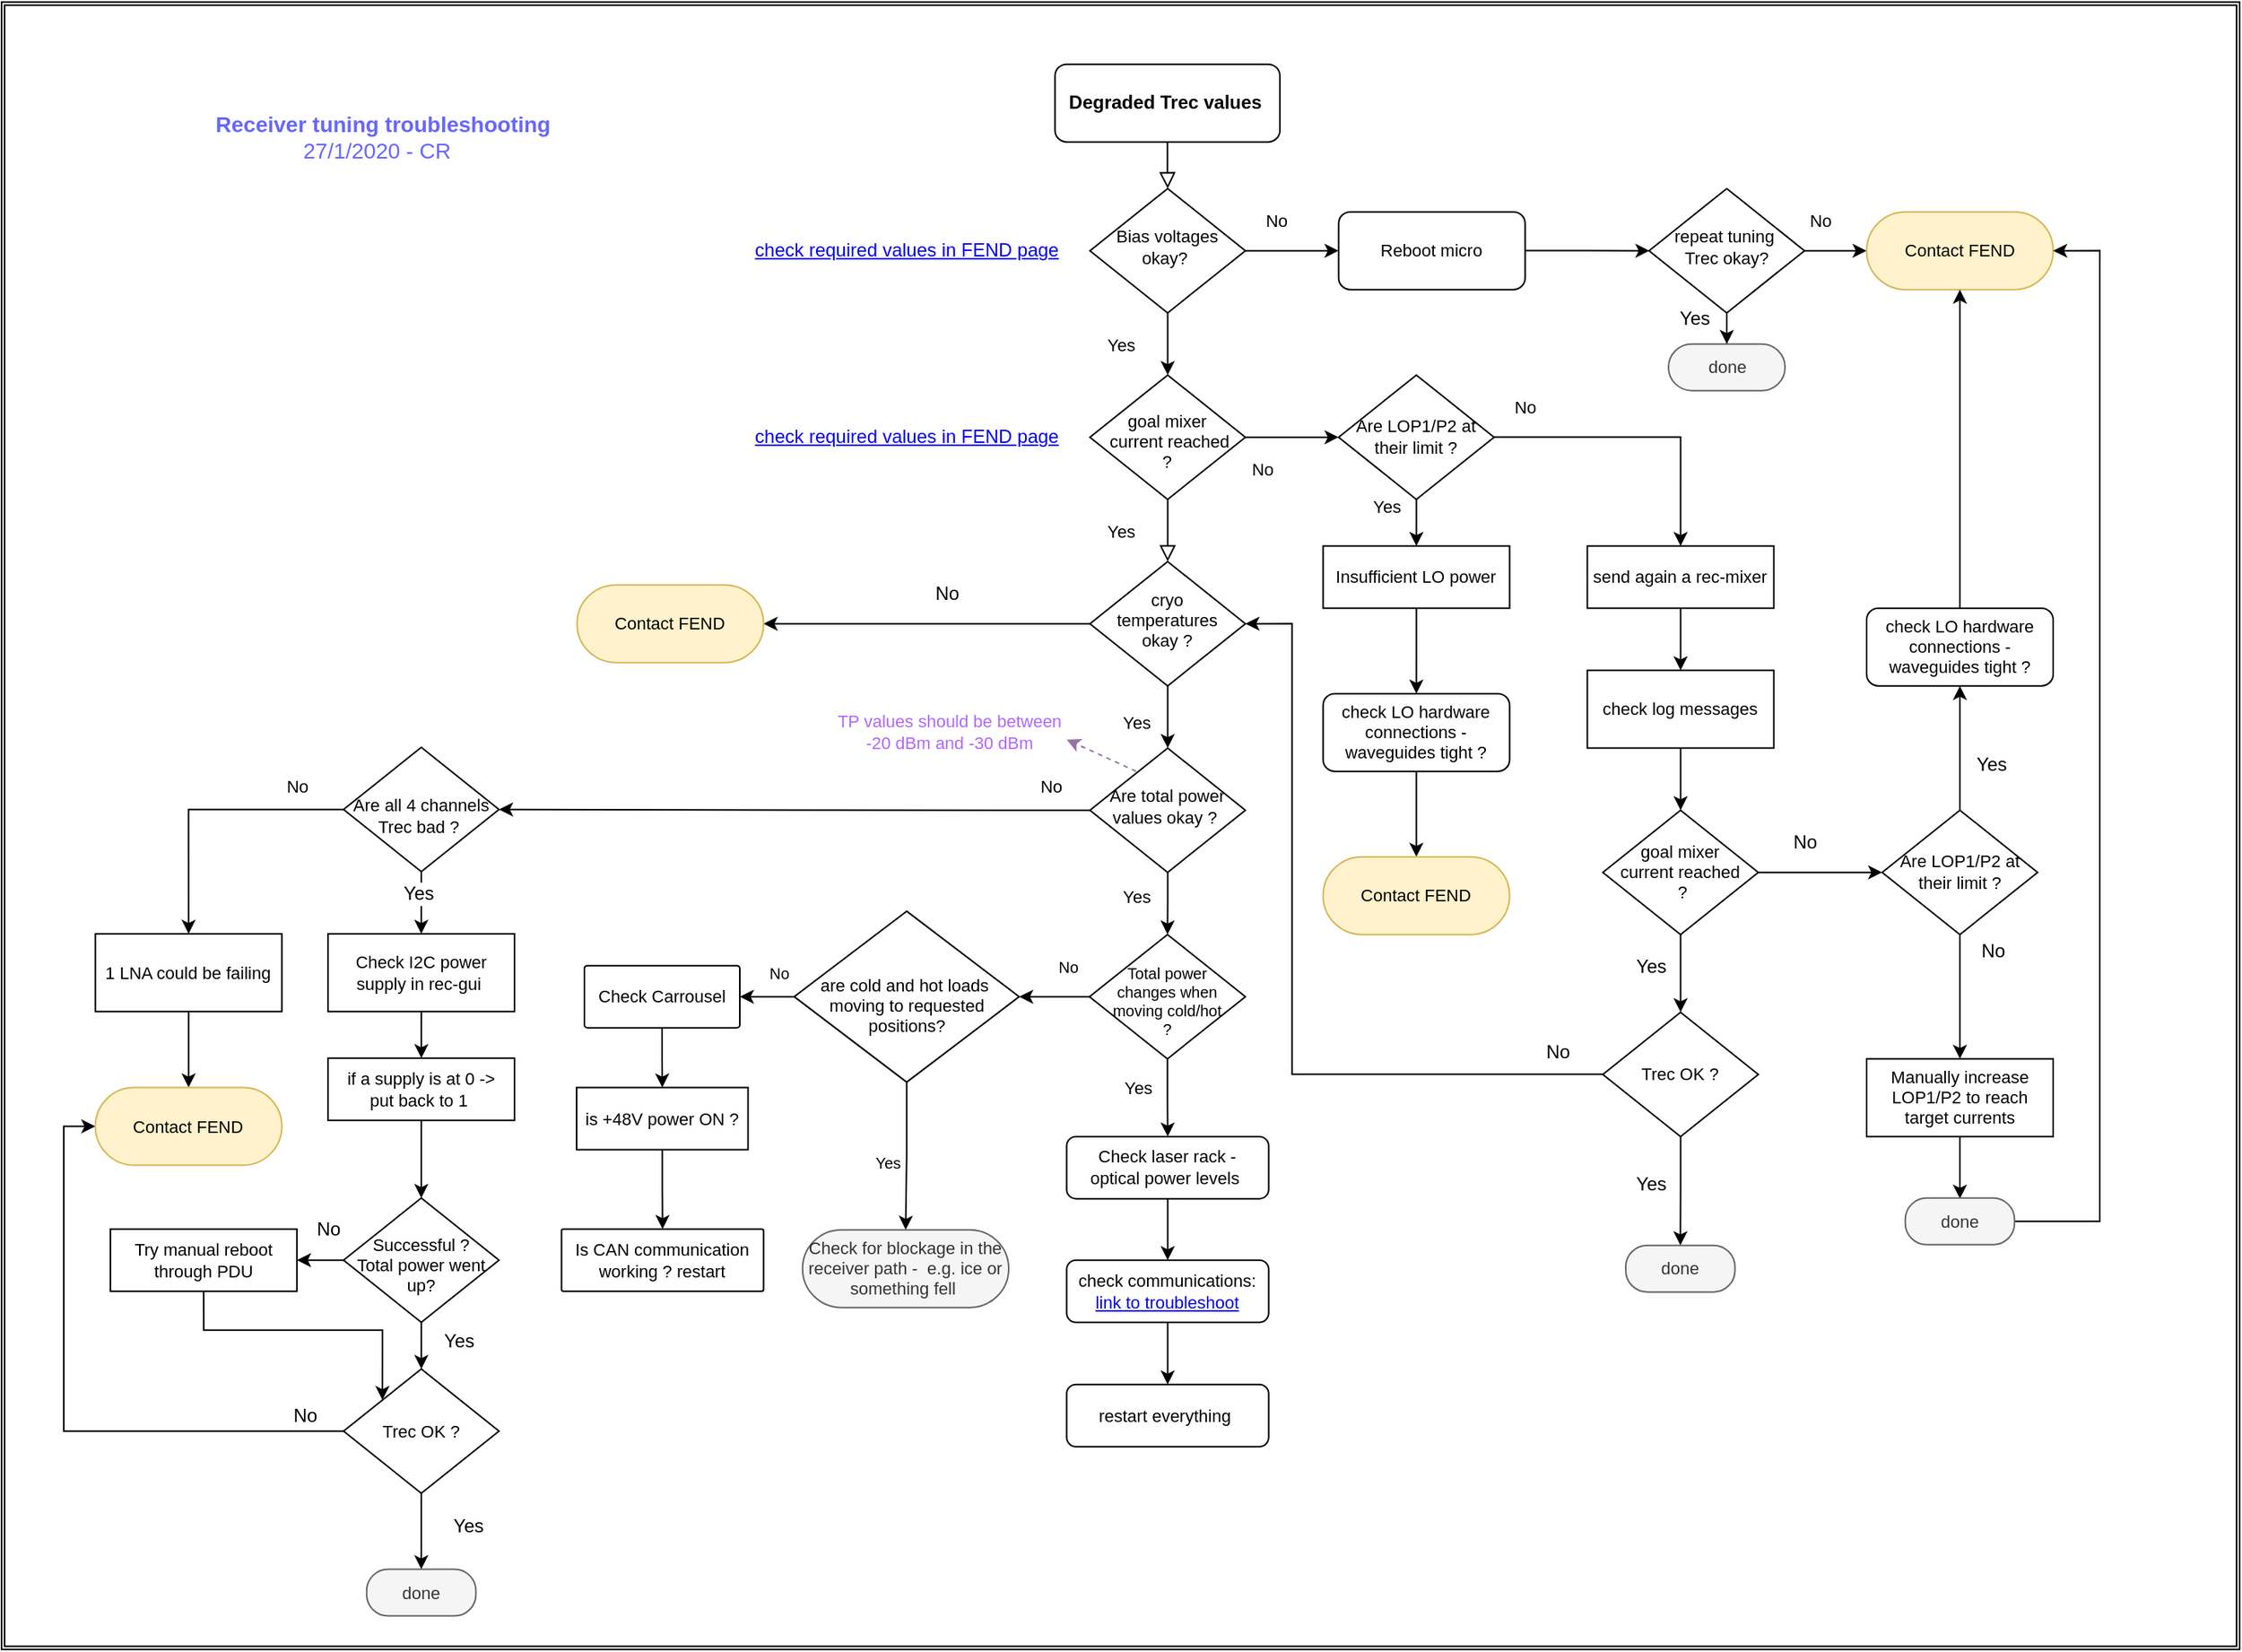 <mxfile version="13.1.2" type="github" pages="3"><diagram id="C5RBs43oDa-KdzZeNtuy" name="Page-1"><mxGraphModel dx="2372" dy="1182" grid="1" gridSize="10" guides="1" tooltips="1" connect="1" arrows="1" fold="1" page="1" pageScale="1" pageWidth="1654" pageHeight="1169" math="0" shadow="0"><root><mxCell id="WIyWlLk6GJQsqaUBKTNV-0"/><mxCell id="WIyWlLk6GJQsqaUBKTNV-1" parent="WIyWlLk6GJQsqaUBKTNV-0"/><mxCell id="nBpzVQRUSG1_1QlmD3Up-20" value="" style="shape=ext;double=1;rounded=0;whiteSpace=wrap;html=1;fontSize=11;fontColor=#FF99CC;" parent="WIyWlLk6GJQsqaUBKTNV-1" vertex="1"><mxGeometry x="120" y="53.33" width="1440" height="1060" as="geometry"/></mxCell><mxCell id="WIyWlLk6GJQsqaUBKTNV-2" value="" style="rounded=0;html=1;jettySize=auto;orthogonalLoop=1;fontSize=11;endArrow=block;endFill=0;endSize=8;strokeWidth=1;shadow=0;labelBackgroundColor=none;edgeStyle=orthogonalEdgeStyle;" parent="WIyWlLk6GJQsqaUBKTNV-1" source="WIyWlLk6GJQsqaUBKTNV-3" target="OrWrleUqKZxJw7YdA7QP-25" edge="1"><mxGeometry relative="1" as="geometry"/></mxCell><mxCell id="WIyWlLk6GJQsqaUBKTNV-3" value="Degraded Trec values&amp;nbsp;" style="rounded=1;whiteSpace=wrap;html=1;fontSize=12;glass=0;strokeWidth=1;shadow=0;fontStyle=1" parent="WIyWlLk6GJQsqaUBKTNV-1" vertex="1"><mxGeometry x="797.78" y="93.33" width="144.72" height="50" as="geometry"/></mxCell><mxCell id="WIyWlLk6GJQsqaUBKTNV-4" value="" style="rounded=0;html=1;jettySize=auto;orthogonalLoop=1;fontSize=11;endArrow=block;endFill=0;endSize=8;strokeWidth=1;shadow=0;labelBackgroundColor=none;edgeStyle=orthogonalEdgeStyle;" parent="WIyWlLk6GJQsqaUBKTNV-1" source="WIyWlLk6GJQsqaUBKTNV-6" edge="1"><mxGeometry y="20" relative="1" as="geometry"><mxPoint as="offset"/><mxPoint x="870.28" y="413.33" as="targetPoint"/></mxGeometry></mxCell><mxCell id="NgalbYyxIDNOrSWr8G4P-45" value="Yes" style="text;html=1;align=center;verticalAlign=middle;resizable=0;points=[];labelBackgroundColor=#ffffff;fontSize=11;" parent="WIyWlLk6GJQsqaUBKTNV-4" vertex="1" connectable="0"><mxGeometry x="-0.245" y="2" relative="1" as="geometry"><mxPoint x="-32.28" y="5" as="offset"/></mxGeometry></mxCell><mxCell id="NgalbYyxIDNOrSWr8G4P-4" value="" style="edgeStyle=orthogonalEdgeStyle;rounded=0;orthogonalLoop=1;jettySize=auto;html=1;fontSize=11;" parent="WIyWlLk6GJQsqaUBKTNV-1" source="WIyWlLk6GJQsqaUBKTNV-6" target="NgalbYyxIDNOrSWr8G4P-2" edge="1"><mxGeometry relative="1" as="geometry"/></mxCell><mxCell id="NgalbYyxIDNOrSWr8G4P-7" value="No" style="text;html=1;align=center;verticalAlign=middle;resizable=0;points=[];labelBackgroundColor=#ffffff;fontSize=11;" parent="NgalbYyxIDNOrSWr8G4P-4" vertex="1" connectable="0"><mxGeometry x="-0.17" y="-1" relative="1" as="geometry"><mxPoint x="-14.83" y="19" as="offset"/></mxGeometry></mxCell><mxCell id="WIyWlLk6GJQsqaUBKTNV-6" value="goal mixer&lt;br&gt;&amp;nbsp;current reached &lt;br&gt;?" style="rhombus;whiteSpace=wrap;html=1;shadow=0;fontFamily=Helvetica;fontSize=11;align=center;strokeWidth=1;spacing=6;spacingTop=5;" parent="WIyWlLk6GJQsqaUBKTNV-1" vertex="1"><mxGeometry x="820.28" y="293.33" width="100" height="80" as="geometry"/></mxCell><mxCell id="OrWrleUqKZxJw7YdA7QP-70" value="" style="edgeStyle=orthogonalEdgeStyle;rounded=0;orthogonalLoop=1;jettySize=auto;html=1;fontColor=#000000;" parent="WIyWlLk6GJQsqaUBKTNV-1" source="WIyWlLk6GJQsqaUBKTNV-12" target="OrWrleUqKZxJw7YdA7QP-69" edge="1"><mxGeometry relative="1" as="geometry"/></mxCell><mxCell id="WIyWlLk6GJQsqaUBKTNV-12" value="Check I2C power supply in rec-gui&amp;nbsp;" style="rounded=1;whiteSpace=wrap;html=1;fontSize=11;glass=0;strokeWidth=1;shadow=0;arcSize=0;" parent="WIyWlLk6GJQsqaUBKTNV-1" vertex="1"><mxGeometry x="330.06" y="652.88" width="120" height="50" as="geometry"/></mxCell><mxCell id="OrWrleUqKZxJw7YdA7QP-77" style="edgeStyle=orthogonalEdgeStyle;rounded=0;orthogonalLoop=1;jettySize=auto;html=1;exitX=0.5;exitY=1;exitDx=0;exitDy=0;entryX=0.5;entryY=0;entryDx=0;entryDy=0;fontColor=#000000;" parent="WIyWlLk6GJQsqaUBKTNV-1" source="OrWrleUqKZxJw7YdA7QP-69" target="OrWrleUqKZxJw7YdA7QP-68" edge="1"><mxGeometry relative="1" as="geometry"/></mxCell><mxCell id="OrWrleUqKZxJw7YdA7QP-69" value="if a supply is at 0 -&amp;gt; &lt;br&gt;put back to 1&amp;nbsp;" style="rounded=1;whiteSpace=wrap;html=1;fontSize=11;glass=0;strokeWidth=1;shadow=0;arcSize=0;" parent="WIyWlLk6GJQsqaUBKTNV-1" vertex="1"><mxGeometry x="330.06" y="732.88" width="120" height="40" as="geometry"/></mxCell><mxCell id="NgalbYyxIDNOrSWr8G4P-6" value="" style="edgeStyle=orthogonalEdgeStyle;rounded=0;orthogonalLoop=1;jettySize=auto;html=1;fontSize=11;entryX=0.5;entryY=0;entryDx=0;entryDy=0;" parent="WIyWlLk6GJQsqaUBKTNV-1" source="NgalbYyxIDNOrSWr8G4P-2" target="NgalbYyxIDNOrSWr8G4P-22" edge="1"><mxGeometry relative="1" as="geometry"><mxPoint x="1150.28" y="333.33" as="targetPoint"/></mxGeometry></mxCell><mxCell id="NgalbYyxIDNOrSWr8G4P-8" value="No" style="text;html=1;align=center;verticalAlign=middle;resizable=0;points=[];labelBackgroundColor=#ffffff;fontSize=11;" parent="NgalbYyxIDNOrSWr8G4P-6" vertex="1" connectable="0"><mxGeometry x="-0.505" y="-2" relative="1" as="geometry"><mxPoint x="-27" y="-22" as="offset"/></mxGeometry></mxCell><mxCell id="NgalbYyxIDNOrSWr8G4P-34" value="" style="edgeStyle=orthogonalEdgeStyle;rounded=0;orthogonalLoop=1;jettySize=auto;html=1;entryX=0.5;entryY=0;entryDx=0;entryDy=0;fontSize=11;" parent="WIyWlLk6GJQsqaUBKTNV-1" source="NgalbYyxIDNOrSWr8G4P-2" target="NgalbYyxIDNOrSWr8G4P-30" edge="1"><mxGeometry relative="1" as="geometry"><mxPoint x="1030.28" y="453.33" as="targetPoint"/></mxGeometry></mxCell><mxCell id="NgalbYyxIDNOrSWr8G4P-41" value="Yes" style="text;html=1;align=center;verticalAlign=middle;resizable=0;points=[];labelBackgroundColor=#ffffff;fontSize=11;" parent="NgalbYyxIDNOrSWr8G4P-34" vertex="1" connectable="0"><mxGeometry x="0.334" y="10" relative="1" as="geometry"><mxPoint x="-29.72" y="-9" as="offset"/></mxGeometry></mxCell><mxCell id="NgalbYyxIDNOrSWr8G4P-2" value="Are LOP1/P2 at their limit ?" style="rhombus;whiteSpace=wrap;html=1;shadow=0;fontFamily=Helvetica;fontSize=11;align=center;strokeWidth=1;spacing=6;spacingTop=0;" parent="WIyWlLk6GJQsqaUBKTNV-1" vertex="1"><mxGeometry x="980.28" y="293.33" width="100" height="80" as="geometry"/></mxCell><mxCell id="NgalbYyxIDNOrSWr8G4P-17" style="edgeStyle=orthogonalEdgeStyle;rounded=0;orthogonalLoop=1;jettySize=auto;html=1;exitX=0;exitY=0.5;exitDx=0;exitDy=0;entryX=1;entryY=0.5;entryDx=0;entryDy=0;fontSize=11;" parent="WIyWlLk6GJQsqaUBKTNV-1" source="NgalbYyxIDNOrSWr8G4P-9" target="NgalbYyxIDNOrSWr8G4P-12" edge="1"><mxGeometry relative="1" as="geometry"><mxPoint x="700" y="533.33" as="sourcePoint"/><mxPoint x="750" y="573.33" as="targetPoint"/></mxGeometry></mxCell><mxCell id="OrWrleUqKZxJw7YdA7QP-96" style="edgeStyle=orthogonalEdgeStyle;rounded=0;orthogonalLoop=1;jettySize=auto;html=1;entryX=0.5;entryY=0;entryDx=0;entryDy=0;fontColor=#000000;" parent="WIyWlLk6GJQsqaUBKTNV-1" source="NgalbYyxIDNOrSWr8G4P-9" target="OrWrleUqKZxJw7YdA7QP-95" edge="1"><mxGeometry relative="1" as="geometry"/></mxCell><mxCell id="OrWrleUqKZxJw7YdA7QP-97" value="Yes" style="text;html=1;align=center;verticalAlign=middle;resizable=0;points=[];labelBackgroundColor=#ffffff;fontColor=#000000;fontSize=11;" parent="OrWrleUqKZxJw7YdA7QP-96" vertex="1" connectable="0"><mxGeometry x="-0.521" y="-1" relative="1" as="geometry"><mxPoint x="-19.07" y="5.51" as="offset"/></mxGeometry></mxCell><mxCell id="NgalbYyxIDNOrSWr8G4P-9" value="&lt;font style=&quot;font-size: 11px&quot;&gt;Are total power values okay ?&amp;nbsp;&lt;/font&gt;" style="rhombus;whiteSpace=wrap;html=1;shadow=0;fontFamily=Helvetica;fontSize=11;align=center;strokeWidth=1;spacing=6;spacingTop=-4;" parent="WIyWlLk6GJQsqaUBKTNV-1" vertex="1"><mxGeometry x="820.28" y="533.33" width="100" height="80" as="geometry"/></mxCell><mxCell id="NgalbYyxIDNOrSWr8G4P-19" value="" style="edgeStyle=orthogonalEdgeStyle;rounded=0;orthogonalLoop=1;jettySize=auto;html=1;fontSize=11;" parent="WIyWlLk6GJQsqaUBKTNV-1" source="NgalbYyxIDNOrSWr8G4P-12" target="WIyWlLk6GJQsqaUBKTNV-12" edge="1"><mxGeometry relative="1" as="geometry"/></mxCell><mxCell id="OrWrleUqKZxJw7YdA7QP-67" value="Yes" style="text;html=1;align=center;verticalAlign=middle;resizable=0;points=[];labelBackgroundColor=#ffffff;fontColor=#000000;" parent="NgalbYyxIDNOrSWr8G4P-19" vertex="1" connectable="0"><mxGeometry x="-0.307" y="-2" relative="1" as="geometry"><mxPoint as="offset"/></mxGeometry></mxCell><mxCell id="OrWrleUqKZxJw7YdA7QP-79" style="edgeStyle=orthogonalEdgeStyle;rounded=0;orthogonalLoop=1;jettySize=auto;html=1;exitX=0;exitY=0.5;exitDx=0;exitDy=0;entryX=0.5;entryY=0;entryDx=0;entryDy=0;fontColor=#000000;" parent="WIyWlLk6GJQsqaUBKTNV-1" source="NgalbYyxIDNOrSWr8G4P-12" target="OrWrleUqKZxJw7YdA7QP-78" edge="1"><mxGeometry relative="1" as="geometry"/></mxCell><mxCell id="OrWrleUqKZxJw7YdA7QP-80" value="No" style="text;html=1;align=center;verticalAlign=middle;resizable=0;points=[];labelBackgroundColor=#ffffff;fontColor=#000000;fontSize=11;" parent="OrWrleUqKZxJw7YdA7QP-79" vertex="1" connectable="0"><mxGeometry x="-0.422" y="-1" relative="1" as="geometry"><mxPoint x="22" y="-14" as="offset"/></mxGeometry></mxCell><mxCell id="NgalbYyxIDNOrSWr8G4P-12" value="Are all 4 channels Trec bad ?&amp;nbsp;" style="rhombus;whiteSpace=wrap;html=1;shadow=0;fontFamily=Helvetica;fontSize=11;align=center;strokeWidth=1;spacing=6;spacingTop=9;" parent="WIyWlLk6GJQsqaUBKTNV-1" vertex="1"><mxGeometry x="340.06" y="532.88" width="100" height="80" as="geometry"/></mxCell><mxCell id="NgalbYyxIDNOrSWr8G4P-28" value="" style="edgeStyle=orthogonalEdgeStyle;rounded=0;orthogonalLoop=1;jettySize=auto;html=1;fontSize=11;" parent="WIyWlLk6GJQsqaUBKTNV-1" source="NgalbYyxIDNOrSWr8G4P-22" edge="1"><mxGeometry relative="1" as="geometry"><mxPoint x="1200.28" y="483.33" as="targetPoint"/></mxGeometry></mxCell><mxCell id="NgalbYyxIDNOrSWr8G4P-22" value="send again a rec-mixer" style="rounded=1;whiteSpace=wrap;html=1;fontSize=11;glass=0;strokeWidth=1;shadow=0;arcSize=0;" parent="WIyWlLk6GJQsqaUBKTNV-1" vertex="1"><mxGeometry x="1140.28" y="403.33" width="120" height="40" as="geometry"/></mxCell><mxCell id="OrWrleUqKZxJw7YdA7QP-22" value="" style="edgeStyle=orthogonalEdgeStyle;rounded=0;orthogonalLoop=1;jettySize=auto;html=1;" parent="WIyWlLk6GJQsqaUBKTNV-1" source="NgalbYyxIDNOrSWr8G4P-23" target="OrWrleUqKZxJw7YdA7QP-11" edge="1"><mxGeometry relative="1" as="geometry"/></mxCell><mxCell id="NgalbYyxIDNOrSWr8G4P-23" value="check log messages" style="rounded=1;whiteSpace=wrap;html=1;fontSize=11;glass=0;strokeWidth=1;shadow=0;arcSize=0;" parent="WIyWlLk6GJQsqaUBKTNV-1" vertex="1"><mxGeometry x="1140.28" y="483.33" width="120" height="50" as="geometry"/></mxCell><mxCell id="NgalbYyxIDNOrSWr8G4P-44" value="" style="edgeStyle=orthogonalEdgeStyle;rounded=0;orthogonalLoop=1;jettySize=auto;html=1;fontSize=11;" parent="WIyWlLk6GJQsqaUBKTNV-1" source="NgalbYyxIDNOrSWr8G4P-30" edge="1"><mxGeometry relative="1" as="geometry"><mxPoint x="1030.28" y="498.33" as="targetPoint"/></mxGeometry></mxCell><mxCell id="NgalbYyxIDNOrSWr8G4P-30" value="Insufficient LO power" style="rounded=1;whiteSpace=wrap;html=1;fontSize=11;glass=0;strokeWidth=1;shadow=0;arcSize=0;" parent="WIyWlLk6GJQsqaUBKTNV-1" vertex="1"><mxGeometry x="970.28" y="403.33" width="120" height="40" as="geometry"/></mxCell><mxCell id="NgalbYyxIDNOrSWr8G4P-36" value="" style="edgeStyle=orthogonalEdgeStyle;rounded=0;orthogonalLoop=1;jettySize=auto;html=1;fontSize=11;" parent="WIyWlLk6GJQsqaUBKTNV-1" edge="1"><mxGeometry relative="1" as="geometry"><mxPoint x="1030.28" y="548.33" as="sourcePoint"/><mxPoint x="1030.28" y="603.33" as="targetPoint"/></mxGeometry></mxCell><mxCell id="nBpzVQRUSG1_1QlmD3Up-16" value="" style="edgeStyle=orthogonalEdgeStyle;rounded=0;orthogonalLoop=1;jettySize=auto;html=1;fontSize=11;fontColor=#FF99CC;" parent="WIyWlLk6GJQsqaUBKTNV-1" source="NgalbYyxIDNOrSWr8G4P-37" target="nBpzVQRUSG1_1QlmD3Up-15" edge="1"><mxGeometry relative="1" as="geometry"/></mxCell><mxCell id="NgalbYyxIDNOrSWr8G4P-37" value="Check laser rack - &lt;br&gt;optical power levels&amp;nbsp;" style="rounded=1;whiteSpace=wrap;html=1;fontSize=11;glass=0;strokeWidth=1;shadow=0;" parent="WIyWlLk6GJQsqaUBKTNV-1" vertex="1"><mxGeometry x="805.28" y="783.33" width="130" height="40" as="geometry"/></mxCell><mxCell id="nBpzVQRUSG1_1QlmD3Up-18" value="" style="edgeStyle=orthogonalEdgeStyle;rounded=0;orthogonalLoop=1;jettySize=auto;html=1;fontSize=11;fontColor=#FF99CC;" parent="WIyWlLk6GJQsqaUBKTNV-1" source="nBpzVQRUSG1_1QlmD3Up-15" target="nBpzVQRUSG1_1QlmD3Up-17" edge="1"><mxGeometry relative="1" as="geometry"/></mxCell><mxCell id="nBpzVQRUSG1_1QlmD3Up-15" value="check communications:&lt;br&gt;&lt;a href=&quot;https://www.iram.fr/IRAMFR/LOCAL/frontend/NOEMA/html_files/docs.html&quot;&gt;link to troubleshoot&lt;/a&gt;" style="rounded=1;whiteSpace=wrap;html=1;fontSize=11;glass=0;strokeWidth=1;shadow=0;" parent="WIyWlLk6GJQsqaUBKTNV-1" vertex="1"><mxGeometry x="805.28" y="862.88" width="130" height="40" as="geometry"/></mxCell><mxCell id="nBpzVQRUSG1_1QlmD3Up-17" value="restart everything&amp;nbsp;" style="rounded=1;whiteSpace=wrap;html=1;fontSize=11;glass=0;strokeWidth=1;shadow=0;" parent="WIyWlLk6GJQsqaUBKTNV-1" vertex="1"><mxGeometry x="805.28" y="942.88" width="130" height="40" as="geometry"/></mxCell><mxCell id="NgalbYyxIDNOrSWr8G4P-54" value="&lt;font color=&quot;#6666ff&quot; style=&quot;font-size: 14px&quot;&gt;&lt;b&gt;Receiver tuning troubleshooting&lt;/b&gt;&lt;br&gt;&lt;font style=&quot;font-size: 14px&quot;&gt;27/1/2020 - CR&amp;nbsp;&lt;/font&gt;&lt;b&gt;&amp;nbsp;&lt;/b&gt;&lt;/font&gt;" style="text;html=1;align=center;verticalAlign=middle;resizable=0;points=[];autosize=1;fontSize=12;" parent="WIyWlLk6GJQsqaUBKTNV-1" vertex="1"><mxGeometry x="250.0" y="120" width="230" height="40" as="geometry"/></mxCell><mxCell id="OrWrleUqKZxJw7YdA7QP-62" value="" style="edgeStyle=orthogonalEdgeStyle;rounded=0;orthogonalLoop=1;jettySize=auto;html=1;fontColor=#000000;entryX=1;entryY=0.5;entryDx=0;entryDy=0;" parent="WIyWlLk6GJQsqaUBKTNV-1" source="DLgy-lsjfkFul09z685X-0" target="OrWrleUqKZxJw7YdA7QP-66" edge="1"><mxGeometry relative="1" as="geometry"><mxPoint x="740.28" y="453.33" as="targetPoint"/></mxGeometry></mxCell><mxCell id="OrWrleUqKZxJw7YdA7QP-63" value="No" style="text;html=1;align=center;verticalAlign=middle;resizable=0;points=[];labelBackgroundColor=#ffffff;fontColor=#000000;" parent="OrWrleUqKZxJw7YdA7QP-62" vertex="1" connectable="0"><mxGeometry x="-0.043" y="-1" relative="1" as="geometry"><mxPoint x="7.72" y="-19" as="offset"/></mxGeometry></mxCell><mxCell id="OrWrleUqKZxJw7YdA7QP-64" value="Yes" style="edgeStyle=orthogonalEdgeStyle;rounded=0;orthogonalLoop=1;jettySize=auto;html=1;fontColor=#000000;" parent="WIyWlLk6GJQsqaUBKTNV-1" source="DLgy-lsjfkFul09z685X-0" target="NgalbYyxIDNOrSWr8G4P-9" edge="1"><mxGeometry x="0.198" y="-20" relative="1" as="geometry"><mxPoint as="offset"/></mxGeometry></mxCell><mxCell id="DLgy-lsjfkFul09z685X-0" value="&lt;font style=&quot;font-size: 11px&quot;&gt;cryo &lt;br&gt;temperatures okay ?&lt;/font&gt;" style="rhombus;whiteSpace=wrap;html=1;shadow=0;fontFamily=Helvetica;fontSize=11;align=center;strokeWidth=1;spacing=6;spacingTop=-4;" parent="WIyWlLk6GJQsqaUBKTNV-1" vertex="1"><mxGeometry x="820.28" y="413.33" width="100" height="80" as="geometry"/></mxCell><mxCell id="OrWrleUqKZxJw7YdA7QP-14" value="" style="edgeStyle=orthogonalEdgeStyle;rounded=0;orthogonalLoop=1;jettySize=auto;html=1;" parent="WIyWlLk6GJQsqaUBKTNV-1" source="OrWrleUqKZxJw7YdA7QP-11" target="OrWrleUqKZxJw7YdA7QP-12" edge="1"><mxGeometry relative="1" as="geometry"/></mxCell><mxCell id="OrWrleUqKZxJw7YdA7QP-15" value="Yes" style="text;html=1;align=center;verticalAlign=middle;resizable=0;points=[];labelBackgroundColor=#ffffff;" parent="OrWrleUqKZxJw7YdA7QP-14" vertex="1" connectable="0"><mxGeometry x="-0.48" y="-3" relative="1" as="geometry"><mxPoint x="-17" y="7" as="offset"/></mxGeometry></mxCell><mxCell id="OrWrleUqKZxJw7YdA7QP-48" value="" style="edgeStyle=orthogonalEdgeStyle;rounded=0;orthogonalLoop=1;jettySize=auto;html=1;fontColor=#000000;" parent="WIyWlLk6GJQsqaUBKTNV-1" source="OrWrleUqKZxJw7YdA7QP-11" target="OrWrleUqKZxJw7YdA7QP-47" edge="1"><mxGeometry relative="1" as="geometry"/></mxCell><mxCell id="OrWrleUqKZxJw7YdA7QP-51" value="No" style="text;html=1;align=center;verticalAlign=middle;resizable=0;points=[];labelBackgroundColor=#ffffff;fontColor=#000000;" parent="OrWrleUqKZxJw7YdA7QP-48" vertex="1" connectable="0"><mxGeometry x="-0.229" y="-1" relative="1" as="geometry"><mxPoint x="-1.28" y="-21" as="offset"/></mxGeometry></mxCell><mxCell id="OrWrleUqKZxJw7YdA7QP-11" value="goal mixer &lt;br&gt;current reached&lt;br&gt;&amp;nbsp;?" style="rhombus;whiteSpace=wrap;html=1;shadow=0;fontFamily=Helvetica;fontSize=11;align=center;strokeWidth=1;spacing=6;spacingTop=0;" parent="WIyWlLk6GJQsqaUBKTNV-1" vertex="1"><mxGeometry x="1150.28" y="573.33" width="100" height="80" as="geometry"/></mxCell><mxCell id="OrWrleUqKZxJw7YdA7QP-19" value="" style="edgeStyle=orthogonalEdgeStyle;rounded=0;orthogonalLoop=1;jettySize=auto;html=1;entryX=0.5;entryY=0;entryDx=0;entryDy=0;" parent="WIyWlLk6GJQsqaUBKTNV-1" source="OrWrleUqKZxJw7YdA7QP-12" target="OrWrleUqKZxJw7YdA7QP-13" edge="1"><mxGeometry relative="1" as="geometry"><mxPoint x="1200.28" y="863.33" as="targetPoint"/></mxGeometry></mxCell><mxCell id="OrWrleUqKZxJw7YdA7QP-21" value="Yes" style="text;html=1;align=center;verticalAlign=middle;resizable=0;points=[];labelBackgroundColor=#ffffff;" parent="OrWrleUqKZxJw7YdA7QP-19" vertex="1" connectable="0"><mxGeometry x="-0.286" relative="1" as="geometry"><mxPoint x="-20" y="5" as="offset"/></mxGeometry></mxCell><mxCell id="OrWrleUqKZxJw7YdA7QP-23" style="edgeStyle=orthogonalEdgeStyle;rounded=0;orthogonalLoop=1;jettySize=auto;html=1;entryX=1;entryY=0.5;entryDx=0;entryDy=0;" parent="WIyWlLk6GJQsqaUBKTNV-1" source="OrWrleUqKZxJw7YdA7QP-12" target="DLgy-lsjfkFul09z685X-0" edge="1"><mxGeometry relative="1" as="geometry"><Array as="points"><mxPoint x="950.28" y="743.33"/><mxPoint x="950.28" y="453.33"/></Array></mxGeometry></mxCell><mxCell id="OrWrleUqKZxJw7YdA7QP-24" value="No" style="text;html=1;align=center;verticalAlign=middle;resizable=0;points=[];labelBackgroundColor=#ffffff;" parent="OrWrleUqKZxJw7YdA7QP-23" vertex="1" connectable="0"><mxGeometry x="-0.746" y="-1" relative="1" as="geometry"><mxPoint x="36" y="-14" as="offset"/></mxGeometry></mxCell><mxCell id="OrWrleUqKZxJw7YdA7QP-12" value="Trec OK ?" style="rhombus;whiteSpace=wrap;html=1;shadow=0;fontFamily=Helvetica;fontSize=11;align=center;strokeWidth=1;spacing=6;spacingTop=0;" parent="WIyWlLk6GJQsqaUBKTNV-1" vertex="1"><mxGeometry x="1150.28" y="703.33" width="100" height="80" as="geometry"/></mxCell><mxCell id="OrWrleUqKZxJw7YdA7QP-13" value="done" style="rounded=1;whiteSpace=wrap;html=1;fontSize=11;glass=0;strokeWidth=1;shadow=0;arcSize=46;fillColor=#f5f5f5;strokeColor=#666666;fontColor=#333333;" parent="WIyWlLk6GJQsqaUBKTNV-1" vertex="1"><mxGeometry x="1165" y="853.33" width="70.28" height="30" as="geometry"/></mxCell><mxCell id="OrWrleUqKZxJw7YdA7QP-26" value="" style="edgeStyle=orthogonalEdgeStyle;rounded=0;orthogonalLoop=1;jettySize=auto;html=1;" parent="WIyWlLk6GJQsqaUBKTNV-1" source="OrWrleUqKZxJw7YdA7QP-25" target="WIyWlLk6GJQsqaUBKTNV-6" edge="1"><mxGeometry relative="1" as="geometry"/></mxCell><mxCell id="OrWrleUqKZxJw7YdA7QP-33" value="Yes" style="text;html=1;align=center;verticalAlign=middle;resizable=0;points=[];labelBackgroundColor=#ffffff;fontColor=#000000;fontSize=11;" parent="OrWrleUqKZxJw7YdA7QP-26" vertex="1" connectable="0"><mxGeometry x="0.7" relative="1" as="geometry"><mxPoint x="-30.28" y="-14" as="offset"/></mxGeometry></mxCell><mxCell id="OrWrleUqKZxJw7YdA7QP-35" value="" style="edgeStyle=orthogonalEdgeStyle;rounded=0;orthogonalLoop=1;jettySize=auto;html=1;fontColor=#000000;" parent="WIyWlLk6GJQsqaUBKTNV-1" source="OrWrleUqKZxJw7YdA7QP-25" target="OrWrleUqKZxJw7YdA7QP-34" edge="1"><mxGeometry relative="1" as="geometry"/></mxCell><mxCell id="OrWrleUqKZxJw7YdA7QP-46" value="No" style="text;html=1;align=center;verticalAlign=middle;resizable=0;points=[];labelBackgroundColor=#ffffff;fontColor=#000000;fontSize=11;" parent="OrWrleUqKZxJw7YdA7QP-35" vertex="1" connectable="0"><mxGeometry x="0.057" y="-2" relative="1" as="geometry"><mxPoint x="-12.28" y="-22" as="offset"/></mxGeometry></mxCell><mxCell id="OrWrleUqKZxJw7YdA7QP-25" value="&lt;font style=&quot;font-size: 11px&quot;&gt;Bias voltages okay?&amp;nbsp;&lt;/font&gt;" style="rhombus;whiteSpace=wrap;html=1;shadow=0;fontFamily=Helvetica;fontSize=11;align=center;strokeWidth=1;spacing=6;spacingTop=-4;" parent="WIyWlLk6GJQsqaUBKTNV-1" vertex="1"><mxGeometry x="820.28" y="173.33" width="100" height="80" as="geometry"/></mxCell><mxCell id="OrWrleUqKZxJw7YdA7QP-30" value="&lt;a href=&quot;https://www.iram.fr/IRAMFR/LOCAL/frontend/NOEMA/hardware.html&quot;&gt;check required values in FEND page&lt;/a&gt;" style="text;html=1;align=center;verticalAlign=middle;resizable=0;points=[];autosize=1;fontColor=#6666FF;" parent="WIyWlLk6GJQsqaUBKTNV-1" vertex="1"><mxGeometry x="597.36" y="203.33" width="210" height="20" as="geometry"/></mxCell><mxCell id="OrWrleUqKZxJw7YdA7QP-37" value="" style="edgeStyle=orthogonalEdgeStyle;rounded=0;orthogonalLoop=1;jettySize=auto;html=1;fontColor=#000000;" parent="WIyWlLk6GJQsqaUBKTNV-1" source="OrWrleUqKZxJw7YdA7QP-34" edge="1"><mxGeometry relative="1" as="geometry"><mxPoint x="1180.28" y="213.33" as="targetPoint"/></mxGeometry></mxCell><mxCell id="OrWrleUqKZxJw7YdA7QP-34" value="Reboot micro" style="rounded=1;whiteSpace=wrap;html=1;fontSize=11;glass=0;strokeWidth=1;shadow=0;" parent="WIyWlLk6GJQsqaUBKTNV-1" vertex="1"><mxGeometry x="980.28" y="188.33" width="120" height="50" as="geometry"/></mxCell><mxCell id="OrWrleUqKZxJw7YdA7QP-41" value="" style="edgeStyle=orthogonalEdgeStyle;rounded=0;orthogonalLoop=1;jettySize=auto;html=1;fontColor=#000000;entryX=0.5;entryY=0;entryDx=0;entryDy=0;" parent="WIyWlLk6GJQsqaUBKTNV-1" source="OrWrleUqKZxJw7YdA7QP-38" target="OrWrleUqKZxJw7YdA7QP-39" edge="1"><mxGeometry relative="1" as="geometry"><mxPoint x="1230" y="333.33" as="targetPoint"/></mxGeometry></mxCell><mxCell id="OrWrleUqKZxJw7YdA7QP-45" value="Yes" style="text;html=1;align=center;verticalAlign=middle;resizable=0;points=[];labelBackgroundColor=#ffffff;fontColor=#000000;" parent="OrWrleUqKZxJw7YdA7QP-41" vertex="1" connectable="0"><mxGeometry x="0.5" relative="1" as="geometry"><mxPoint x="-21.72" y="-2" as="offset"/></mxGeometry></mxCell><mxCell id="OrWrleUqKZxJw7YdA7QP-43" value="" style="edgeStyle=orthogonalEdgeStyle;rounded=0;orthogonalLoop=1;jettySize=auto;html=1;fontColor=#000000;" parent="WIyWlLk6GJQsqaUBKTNV-1" source="OrWrleUqKZxJw7YdA7QP-38" target="OrWrleUqKZxJw7YdA7QP-42" edge="1"><mxGeometry relative="1" as="geometry"/></mxCell><mxCell id="OrWrleUqKZxJw7YdA7QP-44" value="No" style="text;html=1;align=center;verticalAlign=middle;resizable=0;points=[];labelBackgroundColor=#ffffff;fontColor=#000000;fontSize=11;" parent="OrWrleUqKZxJw7YdA7QP-43" vertex="1" connectable="0"><mxGeometry y="1" relative="1" as="geometry"><mxPoint x="-10" y="-19" as="offset"/></mxGeometry></mxCell><mxCell id="OrWrleUqKZxJw7YdA7QP-38" value="&lt;font style=&quot;font-size: 11px&quot;&gt;repeat tuning&amp;nbsp;&lt;br&gt;Trec okay?&lt;br&gt;&lt;/font&gt;" style="rhombus;whiteSpace=wrap;html=1;shadow=0;fontFamily=Helvetica;fontSize=11;align=center;strokeWidth=1;spacing=6;spacingTop=-4;" parent="WIyWlLk6GJQsqaUBKTNV-1" vertex="1"><mxGeometry x="1180" y="173.33" width="100" height="80" as="geometry"/></mxCell><mxCell id="OrWrleUqKZxJw7YdA7QP-39" value="done" style="rounded=1;whiteSpace=wrap;html=1;fontSize=11;glass=0;strokeWidth=1;shadow=0;arcSize=50;fillColor=#f5f5f5;strokeColor=#666666;fontColor=#333333;" parent="WIyWlLk6GJQsqaUBKTNV-1" vertex="1"><mxGeometry x="1192.5" y="273.33" width="75" height="30" as="geometry"/></mxCell><mxCell id="OrWrleUqKZxJw7YdA7QP-42" value="Contact FEND" style="rounded=1;whiteSpace=wrap;html=1;fontSize=11;glass=0;strokeWidth=1;shadow=0;arcSize=50;labelBackgroundColor=none;fillColor=#fff2cc;strokeColor=#d6b656;" parent="WIyWlLk6GJQsqaUBKTNV-1" vertex="1"><mxGeometry x="1320" y="188.33" width="120" height="50" as="geometry"/></mxCell><mxCell id="OrWrleUqKZxJw7YdA7QP-50" value="" style="edgeStyle=orthogonalEdgeStyle;rounded=0;orthogonalLoop=1;jettySize=auto;html=1;fontColor=#000000;" parent="WIyWlLk6GJQsqaUBKTNV-1" source="OrWrleUqKZxJw7YdA7QP-47" edge="1"><mxGeometry relative="1" as="geometry"><mxPoint x="1380" y="493.33" as="targetPoint"/></mxGeometry></mxCell><mxCell id="OrWrleUqKZxJw7YdA7QP-52" value="Yes" style="text;html=1;align=center;verticalAlign=middle;resizable=0;points=[];labelBackgroundColor=#ffffff;fontColor=#000000;" parent="OrWrleUqKZxJw7YdA7QP-50" vertex="1" connectable="0"><mxGeometry x="-0.708" y="-3" relative="1" as="geometry"><mxPoint x="17" y="-18" as="offset"/></mxGeometry></mxCell><mxCell id="OrWrleUqKZxJw7YdA7QP-57" value="" style="edgeStyle=orthogonalEdgeStyle;rounded=0;orthogonalLoop=1;jettySize=auto;html=1;fontColor=#000000;" parent="WIyWlLk6GJQsqaUBKTNV-1" source="OrWrleUqKZxJw7YdA7QP-47" edge="1"><mxGeometry relative="1" as="geometry"><mxPoint x="1380" y="733.33" as="targetPoint"/></mxGeometry></mxCell><mxCell id="OrWrleUqKZxJw7YdA7QP-60" value="No" style="text;html=1;align=center;verticalAlign=middle;resizable=0;points=[];labelBackgroundColor=#ffffff;fontColor=#000000;" parent="OrWrleUqKZxJw7YdA7QP-57" vertex="1" connectable="0"><mxGeometry relative="1" as="geometry"><mxPoint x="20" y="-30" as="offset"/></mxGeometry></mxCell><mxCell id="OrWrleUqKZxJw7YdA7QP-47" value="Are LOP1/P2 at their limit ?" style="rhombus;whiteSpace=wrap;html=1;shadow=0;fontFamily=Helvetica;fontSize=11;align=center;strokeWidth=1;spacing=6;spacingTop=0;" parent="WIyWlLk6GJQsqaUBKTNV-1" vertex="1"><mxGeometry x="1330" y="573.33" width="100" height="80" as="geometry"/></mxCell><mxCell id="OrWrleUqKZxJw7YdA7QP-55" value="" style="edgeStyle=orthogonalEdgeStyle;rounded=0;orthogonalLoop=1;jettySize=auto;html=1;fontColor=#000000;entryX=0.5;entryY=1;entryDx=0;entryDy=0;" parent="WIyWlLk6GJQsqaUBKTNV-1" source="OrWrleUqKZxJw7YdA7QP-53" target="OrWrleUqKZxJw7YdA7QP-42" edge="1"><mxGeometry relative="1" as="geometry"><mxPoint x="1380" y="363.33" as="targetPoint"/></mxGeometry></mxCell><mxCell id="OrWrleUqKZxJw7YdA7QP-53" value="check LO hardware connections - waveguides tight ?" style="rounded=1;whiteSpace=wrap;html=1;fontSize=11;glass=0;strokeWidth=1;shadow=0;" parent="WIyWlLk6GJQsqaUBKTNV-1" vertex="1"><mxGeometry x="1320" y="443.33" width="120" height="50" as="geometry"/></mxCell><mxCell id="OrWrleUqKZxJw7YdA7QP-59" style="edgeStyle=orthogonalEdgeStyle;rounded=0;orthogonalLoop=1;jettySize=auto;html=1;exitX=1;exitY=0.5;exitDx=0;exitDy=0;entryX=1;entryY=0.5;entryDx=0;entryDy=0;fontColor=#000000;" parent="WIyWlLk6GJQsqaUBKTNV-1" source="nBpzVQRUSG1_1QlmD3Up-3" target="OrWrleUqKZxJw7YdA7QP-42" edge="1"><mxGeometry relative="1" as="geometry"><Array as="points"><mxPoint x="1470" y="838.33"/><mxPoint x="1470" y="213.33"/></Array></mxGeometry></mxCell><mxCell id="nBpzVQRUSG1_1QlmD3Up-5" value="" style="edgeStyle=orthogonalEdgeStyle;rounded=0;orthogonalLoop=1;jettySize=auto;html=1;" parent="WIyWlLk6GJQsqaUBKTNV-1" source="OrWrleUqKZxJw7YdA7QP-58" edge="1"><mxGeometry relative="1" as="geometry"><mxPoint x="1380" y="823.33" as="targetPoint"/></mxGeometry></mxCell><mxCell id="OrWrleUqKZxJw7YdA7QP-58" value="Manually increase LOP1/P2 to reach target currents" style="rounded=1;whiteSpace=wrap;html=1;fontSize=11;glass=0;strokeWidth=1;shadow=0;arcSize=0;" parent="WIyWlLk6GJQsqaUBKTNV-1" vertex="1"><mxGeometry x="1320" y="733.33" width="120" height="50" as="geometry"/></mxCell><mxCell id="OrWrleUqKZxJw7YdA7QP-65" value="No" style="text;html=1;align=center;verticalAlign=middle;resizable=0;points=[];autosize=1;fontColor=#000000;fontSize=11;" parent="WIyWlLk6GJQsqaUBKTNV-1" vertex="1"><mxGeometry x="780" y="548.33" width="30" height="20" as="geometry"/></mxCell><mxCell id="OrWrleUqKZxJw7YdA7QP-66" value="Contact FEND" style="rounded=1;whiteSpace=wrap;html=1;fontSize=11;glass=0;strokeWidth=1;shadow=0;arcSize=50;labelBackgroundColor=none;fillColor=#fff2cc;strokeColor=#d6b656;" parent="WIyWlLk6GJQsqaUBKTNV-1" vertex="1"><mxGeometry x="490.28" y="428.33" width="120" height="50" as="geometry"/></mxCell><mxCell id="OrWrleUqKZxJw7YdA7QP-75" value="" style="edgeStyle=orthogonalEdgeStyle;rounded=0;orthogonalLoop=1;jettySize=auto;html=1;fontColor=#000000;" parent="WIyWlLk6GJQsqaUBKTNV-1" source="OrWrleUqKZxJw7YdA7QP-68" target="OrWrleUqKZxJw7YdA7QP-73" edge="1"><mxGeometry relative="1" as="geometry"/></mxCell><mxCell id="OrWrleUqKZxJw7YdA7QP-76" value="Yes" style="text;html=1;align=center;verticalAlign=middle;resizable=0;points=[];labelBackgroundColor=#ffffff;fontColor=#000000;" parent="OrWrleUqKZxJw7YdA7QP-75" vertex="1" connectable="0"><mxGeometry x="0.2" y="5" relative="1" as="geometry"><mxPoint x="19" y="2" as="offset"/></mxGeometry></mxCell><mxCell id="OrWrleUqKZxJw7YdA7QP-90" style="edgeStyle=orthogonalEdgeStyle;rounded=0;orthogonalLoop=1;jettySize=auto;html=1;exitX=0;exitY=0.5;exitDx=0;exitDy=0;entryX=1;entryY=0.5;entryDx=0;entryDy=0;fontColor=#000000;" parent="WIyWlLk6GJQsqaUBKTNV-1" source="OrWrleUqKZxJw7YdA7QP-68" target="OrWrleUqKZxJw7YdA7QP-85" edge="1"><mxGeometry relative="1" as="geometry"/></mxCell><mxCell id="OrWrleUqKZxJw7YdA7QP-91" value="No" style="text;html=1;align=center;verticalAlign=middle;resizable=0;points=[];labelBackgroundColor=#ffffff;fontColor=#000000;" parent="OrWrleUqKZxJw7YdA7QP-90" vertex="1" connectable="0"><mxGeometry x="-0.101" y="-3" relative="1" as="geometry"><mxPoint x="3.37" y="-17.15" as="offset"/></mxGeometry></mxCell><mxCell id="OrWrleUqKZxJw7YdA7QP-68" value="Successful ?&lt;br&gt;Total power went up?" style="rhombus;whiteSpace=wrap;html=1;shadow=0;fontFamily=Helvetica;fontSize=11;align=center;strokeWidth=1;spacing=6;spacingTop=7;" parent="WIyWlLk6GJQsqaUBKTNV-1" vertex="1"><mxGeometry x="340.06" y="822.88" width="100" height="80" as="geometry"/></mxCell><mxCell id="OrWrleUqKZxJw7YdA7QP-87" style="edgeStyle=orthogonalEdgeStyle;rounded=0;orthogonalLoop=1;jettySize=auto;html=1;entryX=0;entryY=0.5;entryDx=0;entryDy=0;fontColor=#000000;exitX=0;exitY=0.5;exitDx=0;exitDy=0;" parent="WIyWlLk6GJQsqaUBKTNV-1" source="OrWrleUqKZxJw7YdA7QP-73" target="OrWrleUqKZxJw7YdA7QP-81" edge="1"><mxGeometry relative="1" as="geometry"><mxPoint x="199.727" y="973.213" as="sourcePoint"/><Array as="points"><mxPoint x="160.06" y="972.88"/><mxPoint x="160.06" y="776.88"/></Array></mxGeometry></mxCell><mxCell id="OrWrleUqKZxJw7YdA7QP-71" value="" style="edgeStyle=orthogonalEdgeStyle;rounded=0;orthogonalLoop=1;jettySize=auto;html=1;entryX=0.5;entryY=0;entryDx=0;entryDy=0;" parent="WIyWlLk6GJQsqaUBKTNV-1" source="OrWrleUqKZxJw7YdA7QP-73" target="OrWrleUqKZxJw7YdA7QP-74" edge="1"><mxGeometry relative="1" as="geometry"><mxPoint x="390.06" y="1092.88" as="targetPoint"/></mxGeometry></mxCell><mxCell id="OrWrleUqKZxJw7YdA7QP-72" value="Yes" style="text;html=1;align=center;verticalAlign=middle;resizable=0;points=[];labelBackgroundColor=#ffffff;" parent="OrWrleUqKZxJw7YdA7QP-71" vertex="1" connectable="0"><mxGeometry x="-0.286" relative="1" as="geometry"><mxPoint x="30" y="3" as="offset"/></mxGeometry></mxCell><mxCell id="OrWrleUqKZxJw7YdA7QP-73" value="Trec OK ?" style="rhombus;whiteSpace=wrap;html=1;shadow=0;fontFamily=Helvetica;fontSize=11;align=center;strokeWidth=1;spacing=6;spacingTop=0;" parent="WIyWlLk6GJQsqaUBKTNV-1" vertex="1"><mxGeometry x="340.06" y="932.88" width="100" height="80" as="geometry"/></mxCell><mxCell id="OrWrleUqKZxJw7YdA7QP-74" value="done" style="rounded=1;whiteSpace=wrap;html=1;fontSize=11;glass=0;strokeWidth=1;shadow=0;arcSize=46;fillColor=#f5f5f5;strokeColor=#666666;fontColor=#333333;" parent="WIyWlLk6GJQsqaUBKTNV-1" vertex="1"><mxGeometry x="354.92" y="1061.78" width="70.28" height="30" as="geometry"/></mxCell><mxCell id="OrWrleUqKZxJw7YdA7QP-82" style="edgeStyle=orthogonalEdgeStyle;rounded=0;orthogonalLoop=1;jettySize=auto;html=1;exitX=0.5;exitY=1;exitDx=0;exitDy=0;entryX=0.5;entryY=0;entryDx=0;entryDy=0;fontColor=#000000;" parent="WIyWlLk6GJQsqaUBKTNV-1" source="OrWrleUqKZxJw7YdA7QP-78" target="OrWrleUqKZxJw7YdA7QP-81" edge="1"><mxGeometry relative="1" as="geometry"/></mxCell><mxCell id="OrWrleUqKZxJw7YdA7QP-78" value="1 LNA could be failing" style="rounded=1;whiteSpace=wrap;html=1;fontSize=11;glass=0;strokeWidth=1;shadow=0;arcSize=0;" parent="WIyWlLk6GJQsqaUBKTNV-1" vertex="1"><mxGeometry x="180.34" y="652.88" width="120" height="50" as="geometry"/></mxCell><mxCell id="OrWrleUqKZxJw7YdA7QP-81" value="Contact FEND" style="rounded=1;whiteSpace=wrap;html=1;fontSize=11;glass=0;strokeWidth=1;shadow=0;arcSize=50;labelBackgroundColor=none;fillColor=#fff2cc;strokeColor=#d6b656;" parent="WIyWlLk6GJQsqaUBKTNV-1" vertex="1"><mxGeometry x="180.34" y="751.78" width="120" height="50" as="geometry"/></mxCell><mxCell id="OrWrleUqKZxJw7YdA7QP-86" style="edgeStyle=orthogonalEdgeStyle;rounded=0;orthogonalLoop=1;jettySize=auto;html=1;exitX=0.5;exitY=1;exitDx=0;exitDy=0;entryX=0;entryY=0;entryDx=0;entryDy=0;fontColor=#000000;" parent="WIyWlLk6GJQsqaUBKTNV-1" source="OrWrleUqKZxJw7YdA7QP-85" target="OrWrleUqKZxJw7YdA7QP-73" edge="1"><mxGeometry relative="1" as="geometry"><mxPoint x="250.06" y="932.88" as="targetPoint"/></mxGeometry></mxCell><mxCell id="OrWrleUqKZxJw7YdA7QP-85" value="Try manual reboot through PDU" style="rounded=1;whiteSpace=wrap;html=1;fontSize=11;glass=0;strokeWidth=1;shadow=0;arcSize=0;" parent="WIyWlLk6GJQsqaUBKTNV-1" vertex="1"><mxGeometry x="190.06" y="842.88" width="120" height="40" as="geometry"/></mxCell><mxCell id="OrWrleUqKZxJw7YdA7QP-88" value="No" style="text;html=1;align=center;verticalAlign=middle;resizable=0;points=[];autosize=1;fontColor=#000000;" parent="WIyWlLk6GJQsqaUBKTNV-1" vertex="1"><mxGeometry x="300.06" y="952.88" width="30" height="20" as="geometry"/></mxCell><mxCell id="OrWrleUqKZxJw7YdA7QP-102" style="edgeStyle=orthogonalEdgeStyle;rounded=0;orthogonalLoop=1;jettySize=auto;html=1;exitX=0;exitY=0.5;exitDx=0;exitDy=0;entryX=1;entryY=0.5;entryDx=0;entryDy=0;fontSize=10;fontColor=#000000;" parent="WIyWlLk6GJQsqaUBKTNV-1" source="OrWrleUqKZxJw7YdA7QP-95" target="OrWrleUqKZxJw7YdA7QP-101" edge="1"><mxGeometry relative="1" as="geometry"/></mxCell><mxCell id="OrWrleUqKZxJw7YdA7QP-111" value="No" style="text;html=1;align=center;verticalAlign=middle;resizable=0;points=[];labelBackgroundColor=#ffffff;fontSize=10;fontColor=#000000;" parent="OrWrleUqKZxJw7YdA7QP-102" vertex="1" connectable="0"><mxGeometry x="-0.221" y="1" relative="1" as="geometry"><mxPoint x="2.93" y="-21" as="offset"/></mxGeometry></mxCell><mxCell id="OrWrleUqKZxJw7YdA7QP-112" value="" style="edgeStyle=orthogonalEdgeStyle;rounded=0;orthogonalLoop=1;jettySize=auto;html=1;fontSize=10;fontColor=#000000;" parent="WIyWlLk6GJQsqaUBKTNV-1" source="OrWrleUqKZxJw7YdA7QP-95" target="NgalbYyxIDNOrSWr8G4P-37" edge="1"><mxGeometry relative="1" as="geometry"/></mxCell><mxCell id="nBpzVQRUSG1_1QlmD3Up-1" value="Yes" style="text;html=1;align=center;verticalAlign=middle;resizable=0;points=[];labelBackgroundColor=#ffffff;fontSize=11;" parent="OrWrleUqKZxJw7YdA7QP-112" vertex="1" connectable="0"><mxGeometry x="0.002" y="-6" relative="1" as="geometry"><mxPoint x="-14" y="-6.44" as="offset"/></mxGeometry></mxCell><mxCell id="OrWrleUqKZxJw7YdA7QP-95" value="&lt;font style=&quot;font-size: 10px&quot;&gt;Total power &lt;br style=&quot;font-size: 10px&quot;&gt;changes when moving cold/hot&lt;br&gt;?&lt;br&gt;&lt;/font&gt;" style="rhombus;whiteSpace=wrap;html=1;shadow=0;fontFamily=Helvetica;fontSize=10;align=center;strokeWidth=1;spacing=6;spacingTop=5;" parent="WIyWlLk6GJQsqaUBKTNV-1" vertex="1"><mxGeometry x="820" y="653.33" width="100.28" height="80" as="geometry"/></mxCell><mxCell id="OrWrleUqKZxJw7YdA7QP-109" value="" style="edgeStyle=orthogonalEdgeStyle;rounded=0;orthogonalLoop=1;jettySize=auto;html=1;fontSize=10;fontColor=#000000;entryX=0.5;entryY=0;entryDx=0;entryDy=0;" parent="WIyWlLk6GJQsqaUBKTNV-1" source="OrWrleUqKZxJw7YdA7QP-101" target="OrWrleUqKZxJw7YdA7QP-106" edge="1"><mxGeometry relative="1" as="geometry"><mxPoint x="702.36" y="833.33" as="targetPoint"/></mxGeometry></mxCell><mxCell id="OrWrleUqKZxJw7YdA7QP-110" value="Yes" style="text;html=1;align=center;verticalAlign=middle;resizable=0;points=[];labelBackgroundColor=#ffffff;fontSize=10;fontColor=#000000;" parent="OrWrleUqKZxJw7YdA7QP-109" vertex="1" connectable="0"><mxGeometry x="-0.011" y="26" relative="1" as="geometry"><mxPoint x="-13.07" y="-22.05" as="offset"/></mxGeometry></mxCell><mxCell id="OrWrleUqKZxJw7YdA7QP-118" style="edgeStyle=orthogonalEdgeStyle;rounded=0;orthogonalLoop=1;jettySize=auto;html=1;exitX=0;exitY=0.5;exitDx=0;exitDy=0;entryX=1;entryY=0.5;entryDx=0;entryDy=0;fontSize=10;fontColor=#000000;" parent="WIyWlLk6GJQsqaUBKTNV-1" source="OrWrleUqKZxJw7YdA7QP-101" target="OrWrleUqKZxJw7YdA7QP-113" edge="1"><mxGeometry relative="1" as="geometry"/></mxCell><mxCell id="OrWrleUqKZxJw7YdA7QP-119" value="No" style="text;html=1;align=center;verticalAlign=middle;resizable=0;points=[];labelBackgroundColor=#ffffff;fontSize=10;fontColor=#000000;" parent="OrWrleUqKZxJw7YdA7QP-118" vertex="1" connectable="0"><mxGeometry x="-0.143" y="2" relative="1" as="geometry"><mxPoint x="5" y="-17.45" as="offset"/></mxGeometry></mxCell><mxCell id="OrWrleUqKZxJw7YdA7QP-101" value="&lt;span style=&quot;font-size: 11px ; white-space: normal&quot;&gt;are cold and hot loads&amp;nbsp;&lt;br&gt;moving to requested positions?&lt;/span&gt;" style="rhombus;whiteSpace=wrap;html=1;labelBackgroundColor=none;fontSize=10;fontColor=#000000;spacingTop=11;" parent="WIyWlLk6GJQsqaUBKTNV-1" vertex="1"><mxGeometry x="630" y="638.33" width="144.72" height="110" as="geometry"/></mxCell><mxCell id="OrWrleUqKZxJw7YdA7QP-106" value="Check for blockage in the receiver path -&amp;nbsp; e.g. ice or something fell&amp;nbsp;" style="rounded=1;whiteSpace=wrap;html=1;fontSize=11;glass=0;strokeWidth=1;shadow=0;arcSize=50;fillColor=#f5f5f5;strokeColor=#666666;fontColor=#333333;" parent="WIyWlLk6GJQsqaUBKTNV-1" vertex="1"><mxGeometry x="635.36" y="843.33" width="132.64" height="50" as="geometry"/></mxCell><mxCell id="OrWrleUqKZxJw7YdA7QP-115" value="" style="edgeStyle=orthogonalEdgeStyle;rounded=0;orthogonalLoop=1;jettySize=auto;html=1;fontSize=10;fontColor=#000000;" parent="WIyWlLk6GJQsqaUBKTNV-1" source="OrWrleUqKZxJw7YdA7QP-113" target="OrWrleUqKZxJw7YdA7QP-114" edge="1"><mxGeometry relative="1" as="geometry"/></mxCell><mxCell id="OrWrleUqKZxJw7YdA7QP-113" value="Check Carrousel" style="rounded=1;whiteSpace=wrap;html=1;fontSize=11;glass=0;strokeWidth=1;shadow=0;arcSize=5;" parent="WIyWlLk6GJQsqaUBKTNV-1" vertex="1"><mxGeometry x="495" y="673.33" width="100" height="40" as="geometry"/></mxCell><mxCell id="OrWrleUqKZxJw7YdA7QP-117" value="" style="edgeStyle=orthogonalEdgeStyle;rounded=0;orthogonalLoop=1;jettySize=auto;html=1;fontSize=10;fontColor=#000000;" parent="WIyWlLk6GJQsqaUBKTNV-1" source="OrWrleUqKZxJw7YdA7QP-114" target="OrWrleUqKZxJw7YdA7QP-116" edge="1"><mxGeometry relative="1" as="geometry"/></mxCell><mxCell id="OrWrleUqKZxJw7YdA7QP-114" value="is +48V power ON ?" style="rounded=1;whiteSpace=wrap;html=1;fontSize=11;glass=0;strokeWidth=1;shadow=0;arcSize=0;" parent="WIyWlLk6GJQsqaUBKTNV-1" vertex="1"><mxGeometry x="490" y="751.78" width="110.28" height="40" as="geometry"/></mxCell><mxCell id="OrWrleUqKZxJw7YdA7QP-116" value="Is CAN communication working ? restart" style="rounded=1;whiteSpace=wrap;html=1;fontSize=11;glass=0;strokeWidth=1;shadow=0;arcSize=3;" parent="WIyWlLk6GJQsqaUBKTNV-1" vertex="1"><mxGeometry x="480.28" y="842.88" width="130" height="40" as="geometry"/></mxCell><mxCell id="nBpzVQRUSG1_1QlmD3Up-0" value="&lt;a href=&quot;https://www.iram.fr/IRAMFR/LOCAL/frontend/NOEMA/hardware.html&quot;&gt;check required values in FEND page&lt;/a&gt;" style="text;html=1;align=center;verticalAlign=middle;resizable=0;points=[];autosize=1;fontColor=#6666FF;" parent="WIyWlLk6GJQsqaUBKTNV-1" vertex="1"><mxGeometry x="597.36" y="323.33" width="210" height="20" as="geometry"/></mxCell><mxCell id="nBpzVQRUSG1_1QlmD3Up-2" value="check LO hardware connections - waveguides tight ?" style="rounded=1;whiteSpace=wrap;html=1;fontSize=11;glass=0;strokeWidth=1;shadow=0;" parent="WIyWlLk6GJQsqaUBKTNV-1" vertex="1"><mxGeometry x="970.28" y="498.33" width="120" height="50" as="geometry"/></mxCell><mxCell id="nBpzVQRUSG1_1QlmD3Up-3" value="done" style="rounded=1;whiteSpace=wrap;html=1;fontSize=11;glass=0;strokeWidth=1;shadow=0;arcSize=46;fillColor=#f5f5f5;strokeColor=#666666;fontColor=#333333;" parent="WIyWlLk6GJQsqaUBKTNV-1" vertex="1"><mxGeometry x="1344.86" y="822.88" width="70.28" height="30" as="geometry"/></mxCell><mxCell id="nBpzVQRUSG1_1QlmD3Up-7" value="Contact FEND" style="rounded=1;whiteSpace=wrap;html=1;fontSize=11;glass=0;strokeWidth=1;shadow=0;arcSize=50;labelBackgroundColor=none;fillColor=#fff2cc;strokeColor=#d6b656;" parent="WIyWlLk6GJQsqaUBKTNV-1" vertex="1"><mxGeometry x="970.28" y="603.33" width="120" height="50" as="geometry"/></mxCell><mxCell id="nBpzVQRUSG1_1QlmD3Up-8" value="&lt;font color=&quot;#b266ff&quot;&gt;TP values should be between -20 dBm and -30 dBm&lt;/font&gt;" style="text;html=1;strokeColor=none;fillColor=none;align=center;verticalAlign=middle;whiteSpace=wrap;rounded=0;fontSize=11;fontColor=#FF99CC;" parent="WIyWlLk6GJQsqaUBKTNV-1" vertex="1"><mxGeometry x="655.28" y="512.88" width="150" height="20" as="geometry"/></mxCell><mxCell id="nBpzVQRUSG1_1QlmD3Up-14" value="" style="endArrow=classic;html=1;fontSize=11;fontColor=#FF99CC;entryX=1;entryY=0.75;entryDx=0;entryDy=0;fillColor=#e1d5e7;strokeColor=#9673a6;dashed=1;" parent="WIyWlLk6GJQsqaUBKTNV-1" target="nBpzVQRUSG1_1QlmD3Up-8" edge="1"><mxGeometry width="50" height="50" relative="1" as="geometry"><mxPoint x="850" y="548.33" as="sourcePoint"/><mxPoint x="900" y="498.33" as="targetPoint"/></mxGeometry></mxCell></root></mxGraphModel></diagram><diagram id="K7RD2I5oolfqG0g7v87A" name="Page-2"><mxGraphModel dx="1454" dy="786" grid="1" gridSize="10" guides="1" tooltips="1" connect="1" arrows="1" fold="1" page="1" pageScale="1" pageWidth="1169" pageHeight="827" math="0" shadow="0"><root><mxCell id="Q1OcRhwa_9KwKZ4nE7XT-0"/><mxCell id="Q1OcRhwa_9KwKZ4nE7XT-1" parent="Q1OcRhwa_9KwKZ4nE7XT-0"/><mxCell id="Bq8P-i4-Cp8o76sjmsVN-0" value="" style="shape=ext;double=1;rounded=0;whiteSpace=wrap;html=1;fontSize=11;fontColor=#FF99CC;" vertex="1" parent="Q1OcRhwa_9KwKZ4nE7XT-1"><mxGeometry x="20" y="10" width="1130" height="780" as="geometry"/></mxCell><mxCell id="vge5tcasjxzgRbzxu-DP-0" value="" style="rounded=0;html=1;jettySize=auto;orthogonalLoop=1;fontSize=11;endArrow=block;endFill=0;endSize=8;strokeWidth=1;shadow=0;labelBackgroundColor=none;edgeStyle=orthogonalEdgeStyle;" edge="1" parent="Q1OcRhwa_9KwKZ4nE7XT-1" source="vge5tcasjxzgRbzxu-DP-1" target="vge5tcasjxzgRbzxu-DP-6"><mxGeometry relative="1" as="geometry"/></mxCell><mxCell id="vge5tcasjxzgRbzxu-DP-1" value="LO does not lock" style="rounded=1;whiteSpace=wrap;html=1;fontSize=12;glass=0;strokeWidth=1;shadow=0;fontStyle=1" vertex="1" parent="Q1OcRhwa_9KwKZ4nE7XT-1"><mxGeometry x="310.28" y="110" width="120" height="40" as="geometry"/></mxCell><mxCell id="vge5tcasjxzgRbzxu-DP-2" value="" style="rounded=0;html=1;jettySize=auto;orthogonalLoop=1;fontSize=11;endArrow=block;endFill=0;endSize=8;strokeWidth=1;shadow=0;labelBackgroundColor=none;edgeStyle=orthogonalEdgeStyle;" edge="1" parent="Q1OcRhwa_9KwKZ4nE7XT-1" source="vge5tcasjxzgRbzxu-DP-6" target="vge5tcasjxzgRbzxu-DP-13"><mxGeometry y="20" relative="1" as="geometry"><mxPoint as="offset"/></mxGeometry></mxCell><mxCell id="vge5tcasjxzgRbzxu-DP-3" value="Yes" style="text;html=1;align=center;verticalAlign=middle;resizable=0;points=[];labelBackgroundColor=#ffffff;fontSize=11;" vertex="1" connectable="0" parent="vge5tcasjxzgRbzxu-DP-2"><mxGeometry x="-0.245" y="2" relative="1" as="geometry"><mxPoint x="-22" as="offset"/></mxGeometry></mxCell><mxCell id="vge5tcasjxzgRbzxu-DP-4" value="" style="edgeStyle=orthogonalEdgeStyle;rounded=0;orthogonalLoop=1;jettySize=auto;html=1;fontSize=11;" edge="1" parent="Q1OcRhwa_9KwKZ4nE7XT-1" source="vge5tcasjxzgRbzxu-DP-6" target="vge5tcasjxzgRbzxu-DP-22"><mxGeometry relative="1" as="geometry"/></mxCell><mxCell id="vge5tcasjxzgRbzxu-DP-5" value="No" style="text;html=1;align=center;verticalAlign=middle;resizable=0;points=[];labelBackgroundColor=#ffffff;fontSize=11;" vertex="1" connectable="0" parent="vge5tcasjxzgRbzxu-DP-4"><mxGeometry x="-0.17" y="-1" relative="1" as="geometry"><mxPoint x="-14.83" y="19" as="offset"/></mxGeometry></mxCell><mxCell id="vge5tcasjxzgRbzxu-DP-6" value="&lt;font style=&quot;font-size: 11px&quot;&gt;1 or more &lt;br style=&quot;font-size: 11px;&quot;&gt;motors in &lt;font color=&quot;#cc0000&quot; style=&quot;font-size: 11px&quot;&gt;RED&lt;/font&gt;&lt;/font&gt;" style="rhombus;whiteSpace=wrap;html=1;shadow=0;fontFamily=Helvetica;fontSize=11;align=center;strokeWidth=1;spacing=6;spacingTop=-4;" vertex="1" parent="Q1OcRhwa_9KwKZ4nE7XT-1"><mxGeometry x="320.28" y="200" width="100" height="80" as="geometry"/></mxCell><mxCell id="vge5tcasjxzgRbzxu-DP-7" value="" style="edgeStyle=orthogonalEdgeStyle;rounded=0;orthogonalLoop=1;jettySize=auto;html=1;fontSize=11;" edge="1" parent="Q1OcRhwa_9KwKZ4nE7XT-1" source="vge5tcasjxzgRbzxu-DP-8" target="vge5tcasjxzgRbzxu-DP-30"><mxGeometry relative="1" as="geometry"/></mxCell><mxCell id="vge5tcasjxzgRbzxu-DP-8" value="Increase HMx voltage to 5-6 V&amp;nbsp;" style="rounded=1;whiteSpace=wrap;html=1;fontSize=11;glass=0;strokeWidth=1;shadow=0;" vertex="1" parent="Q1OcRhwa_9KwKZ4nE7XT-1"><mxGeometry x="810.28" y="310" width="120" height="40" as="geometry"/></mxCell><mxCell id="vge5tcasjxzgRbzxu-DP-9" value="" style="rounded=0;html=1;jettySize=auto;orthogonalLoop=1;fontSize=11;endArrow=block;endFill=0;endSize=8;strokeWidth=1;shadow=0;labelBackgroundColor=none;edgeStyle=orthogonalEdgeStyle;" edge="1" parent="Q1OcRhwa_9KwKZ4nE7XT-1" source="vge5tcasjxzgRbzxu-DP-13" target="vge5tcasjxzgRbzxu-DP-15"><mxGeometry x="0.333" y="20" relative="1" as="geometry"><mxPoint as="offset"/></mxGeometry></mxCell><mxCell id="vge5tcasjxzgRbzxu-DP-10" value="No" style="text;html=1;align=center;verticalAlign=middle;resizable=0;points=[];labelBackgroundColor=#ffffff;fontSize=11;" vertex="1" connectable="0" parent="vge5tcasjxzgRbzxu-DP-9"><mxGeometry x="-0.336" y="1" relative="1" as="geometry"><mxPoint x="-21" as="offset"/></mxGeometry></mxCell><mxCell id="vge5tcasjxzgRbzxu-DP-11" value="" style="edgeStyle=orthogonalEdgeStyle;rounded=0;orthogonalLoop=1;jettySize=auto;html=1;fontSize=11;" edge="1" parent="Q1OcRhwa_9KwKZ4nE7XT-1" source="vge5tcasjxzgRbzxu-DP-13" target="vge5tcasjxzgRbzxu-DP-42"><mxGeometry relative="1" as="geometry"/></mxCell><mxCell id="vge5tcasjxzgRbzxu-DP-12" value="yes" style="text;html=1;align=center;verticalAlign=middle;resizable=0;points=[];labelBackgroundColor=#ffffff;fontSize=11;" vertex="1" connectable="0" parent="vge5tcasjxzgRbzxu-DP-11"><mxGeometry x="-0.353" y="-1" relative="1" as="geometry"><mxPoint y="-19" as="offset"/></mxGeometry></mxCell><mxCell id="vge5tcasjxzgRbzxu-DP-13" value="all motors &lt;br style=&quot;font-size: 11px;&quot;&gt;in red ?&amp;nbsp;" style="rhombus;whiteSpace=wrap;html=1;shadow=0;fontFamily=Helvetica;fontSize=11;align=center;strokeWidth=1;spacing=6;spacingTop=-4;" vertex="1" parent="Q1OcRhwa_9KwKZ4nE7XT-1"><mxGeometry x="320.28" y="320" width="100" height="80" as="geometry"/></mxCell><mxCell id="vge5tcasjxzgRbzxu-DP-14" value="" style="edgeStyle=orthogonalEdgeStyle;rounded=0;orthogonalLoop=1;jettySize=auto;html=1;fontSize=11;" edge="1" parent="Q1OcRhwa_9KwKZ4nE7XT-1" source="vge5tcasjxzgRbzxu-DP-15" target="vge5tcasjxzgRbzxu-DP-46"><mxGeometry relative="1" as="geometry"/></mxCell><mxCell id="vge5tcasjxzgRbzxu-DP-15" value="Try moving problematic motor" style="rounded=1;whiteSpace=wrap;html=1;fontSize=11;glass=0;strokeWidth=1;shadow=0;" vertex="1" parent="Q1OcRhwa_9KwKZ4nE7XT-1"><mxGeometry x="310.28" y="440" width="120" height="40" as="geometry"/></mxCell><mxCell id="vge5tcasjxzgRbzxu-DP-16" value="" style="edgeStyle=orthogonalEdgeStyle;rounded=0;orthogonalLoop=1;jettySize=auto;html=1;fontSize=11;" edge="1" parent="Q1OcRhwa_9KwKZ4nE7XT-1" source="vge5tcasjxzgRbzxu-DP-17"><mxGeometry relative="1" as="geometry"><mxPoint x="870.004" y="590.221" as="targetPoint"/></mxGeometry></mxCell><mxCell id="vge5tcasjxzgRbzxu-DP-17" value="LO1-Ref &lt;br style=&quot;font-size: 11px;&quot;&gt;possible failure&lt;br style=&quot;font-size: 11px;&quot;&gt;Exchange&amp;nbsp;" style="rounded=1;whiteSpace=wrap;html=1;fontSize=11;glass=0;strokeWidth=1;shadow=0;" vertex="1" parent="Q1OcRhwa_9KwKZ4nE7XT-1"><mxGeometry x="810.28" y="510" width="120" height="50" as="geometry"/></mxCell><mxCell id="vge5tcasjxzgRbzxu-DP-18" value="" style="edgeStyle=orthogonalEdgeStyle;rounded=0;orthogonalLoop=1;jettySize=auto;html=1;fontSize=11;" edge="1" parent="Q1OcRhwa_9KwKZ4nE7XT-1" source="vge5tcasjxzgRbzxu-DP-22" target="vge5tcasjxzgRbzxu-DP-26"><mxGeometry relative="1" as="geometry"/></mxCell><mxCell id="vge5tcasjxzgRbzxu-DP-19" value="No" style="text;html=1;align=center;verticalAlign=middle;resizable=0;points=[];labelBackgroundColor=#ffffff;fontSize=11;" vertex="1" connectable="0" parent="vge5tcasjxzgRbzxu-DP-18"><mxGeometry x="-0.505" y="-2" relative="1" as="geometry"><mxPoint y="18" as="offset"/></mxGeometry></mxCell><mxCell id="vge5tcasjxzgRbzxu-DP-20" value="" style="edgeStyle=orthogonalEdgeStyle;rounded=0;orthogonalLoop=1;jettySize=auto;html=1;entryX=0.5;entryY=0;entryDx=0;entryDy=0;fontSize=11;" edge="1" parent="Q1OcRhwa_9KwKZ4nE7XT-1" source="vge5tcasjxzgRbzxu-DP-22" target="vge5tcasjxzgRbzxu-DP-38"><mxGeometry relative="1" as="geometry"><mxPoint x="530.28" y="360" as="targetPoint"/></mxGeometry></mxCell><mxCell id="vge5tcasjxzgRbzxu-DP-21" value="Yes" style="text;html=1;align=center;verticalAlign=middle;resizable=0;points=[];labelBackgroundColor=#ffffff;fontSize=11;" vertex="1" connectable="0" parent="vge5tcasjxzgRbzxu-DP-20"><mxGeometry x="0.334" y="10" relative="1" as="geometry"><mxPoint x="-29.72" y="-9" as="offset"/></mxGeometry></mxCell><mxCell id="vge5tcasjxzgRbzxu-DP-22" value="&lt;font style=&quot;font-size: 11px&quot;&gt;PLL IF &lt;br style=&quot;font-size: 11px;&quot;&gt;LEVEL stuck at 10V&lt;/font&gt;" style="rhombus;whiteSpace=wrap;html=1;shadow=0;fontFamily=Helvetica;fontSize=11;align=center;strokeWidth=1;spacing=6;spacingTop=-4;" vertex="1" parent="Q1OcRhwa_9KwKZ4nE7XT-1"><mxGeometry x="480.28" y="200" width="100" height="80" as="geometry"/></mxCell><mxCell id="vge5tcasjxzgRbzxu-DP-23" value="" style="edgeStyle=orthogonalEdgeStyle;rounded=0;orthogonalLoop=1;jettySize=auto;html=1;fontSize=11;" edge="1" parent="Q1OcRhwa_9KwKZ4nE7XT-1" source="vge5tcasjxzgRbzxu-DP-26" target="vge5tcasjxzgRbzxu-DP-28"><mxGeometry relative="1" as="geometry"/></mxCell><mxCell id="vge5tcasjxzgRbzxu-DP-24" value="No" style="text;html=1;align=center;verticalAlign=middle;resizable=0;points=[];labelBackgroundColor=#ffffff;fontSize=11;" vertex="1" connectable="0" parent="vge5tcasjxzgRbzxu-DP-23"><mxGeometry x="-0.338" y="1" relative="1" as="geometry"><mxPoint x="-13.45" y="21" as="offset"/></mxGeometry></mxCell><mxCell id="vge5tcasjxzgRbzxu-DP-25" value="" style="edgeStyle=orthogonalEdgeStyle;rounded=0;orthogonalLoop=1;jettySize=auto;html=1;entryX=0.5;entryY=0;entryDx=0;entryDy=0;fontSize=11;" edge="1" parent="Q1OcRhwa_9KwKZ4nE7XT-1" source="vge5tcasjxzgRbzxu-DP-26" target="vge5tcasjxzgRbzxu-DP-33"><mxGeometry relative="1" as="geometry"><mxPoint x="700.28" y="360" as="targetPoint"/></mxGeometry></mxCell><mxCell id="vge5tcasjxzgRbzxu-DP-26" value="&lt;font style=&quot;font-size: 11px&quot;&gt;Offset Voltage stuck at 10V&lt;/font&gt;" style="rhombus;whiteSpace=wrap;html=1;shadow=0;fontFamily=Helvetica;fontSize=11;align=center;strokeWidth=1;spacing=6;spacingTop=-4;" vertex="1" parent="Q1OcRhwa_9KwKZ4nE7XT-1"><mxGeometry x="650.28" y="200" width="100" height="80" as="geometry"/></mxCell><mxCell id="vge5tcasjxzgRbzxu-DP-27" style="edgeStyle=orthogonalEdgeStyle;rounded=0;orthogonalLoop=1;jettySize=auto;html=1;exitX=0.5;exitY=1;exitDx=0;exitDy=0;entryX=0.5;entryY=0;entryDx=0;entryDy=0;fontSize=11;" edge="1" parent="Q1OcRhwa_9KwKZ4nE7XT-1" source="vge5tcasjxzgRbzxu-DP-28" target="vge5tcasjxzgRbzxu-DP-8"><mxGeometry relative="1" as="geometry"/></mxCell><mxCell id="vge5tcasjxzgRbzxu-DP-28" value="&lt;font style=&quot;font-size: 11px&quot;&gt;HMx current at 0&lt;/font&gt;" style="rhombus;whiteSpace=wrap;html=1;shadow=0;fontFamily=Helvetica;fontSize=11;align=center;strokeWidth=1;spacing=6;spacingTop=-4;" vertex="1" parent="Q1OcRhwa_9KwKZ4nE7XT-1"><mxGeometry x="820.28" y="200" width="100" height="80" as="geometry"/></mxCell><mxCell id="vge5tcasjxzgRbzxu-DP-29" value="" style="edgeStyle=orthogonalEdgeStyle;rounded=0;orthogonalLoop=1;jettySize=auto;html=1;fontSize=11;" edge="1" parent="Q1OcRhwa_9KwKZ4nE7XT-1" source="vge5tcasjxzgRbzxu-DP-30" target="vge5tcasjxzgRbzxu-DP-17"><mxGeometry relative="1" as="geometry"/></mxCell><mxCell id="vge5tcasjxzgRbzxu-DP-30" value="&lt;font style=&quot;font-size: 11px&quot;&gt;HMx current &lt;br style=&quot;font-size: 11px;&quot;&gt;rises (&amp;gt;2mA)&lt;/font&gt;" style="rhombus;whiteSpace=wrap;html=1;shadow=0;fontFamily=Helvetica;fontSize=11;align=center;strokeWidth=1;spacing=6;spacingTop=-4;" vertex="1" parent="Q1OcRhwa_9KwKZ4nE7XT-1"><mxGeometry x="820.28" y="390" width="100" height="80" as="geometry"/></mxCell><mxCell id="vge5tcasjxzgRbzxu-DP-31" value="If not successful exchange LO rack" style="rounded=1;whiteSpace=wrap;html=1;fontSize=11;glass=0;strokeWidth=1;shadow=0;" vertex="1" parent="Q1OcRhwa_9KwKZ4nE7XT-1"><mxGeometry x="810.28" y="588.9" width="120" height="50" as="geometry"/></mxCell><mxCell id="vge5tcasjxzgRbzxu-DP-32" value="" style="edgeStyle=orthogonalEdgeStyle;rounded=0;orthogonalLoop=1;jettySize=auto;html=1;fontSize=11;" edge="1" parent="Q1OcRhwa_9KwKZ4nE7XT-1" source="vge5tcasjxzgRbzxu-DP-33" target="vge5tcasjxzgRbzxu-DP-35"><mxGeometry relative="1" as="geometry"/></mxCell><mxCell id="vge5tcasjxzgRbzxu-DP-33" value="Gunn failure&amp;nbsp;" style="rounded=1;whiteSpace=wrap;html=1;fontSize=11;glass=0;strokeWidth=1;shadow=0;" vertex="1" parent="Q1OcRhwa_9KwKZ4nE7XT-1"><mxGeometry x="640.28" y="310" width="120" height="40" as="geometry"/></mxCell><mxCell id="vge5tcasjxzgRbzxu-DP-34" value="" style="edgeStyle=orthogonalEdgeStyle;rounded=0;orthogonalLoop=1;jettySize=auto;html=1;fontSize=11;" edge="1" parent="Q1OcRhwa_9KwKZ4nE7XT-1" source="vge5tcasjxzgRbzxu-DP-35" target="vge5tcasjxzgRbzxu-DP-36"><mxGeometry relative="1" as="geometry"/></mxCell><mxCell id="vge5tcasjxzgRbzxu-DP-35" value="Try rebooting LO" style="rounded=1;whiteSpace=wrap;html=1;fontSize=11;glass=0;strokeWidth=1;shadow=0;" vertex="1" parent="Q1OcRhwa_9KwKZ4nE7XT-1"><mxGeometry x="640.28" y="405" width="120" height="50" as="geometry"/></mxCell><mxCell id="vge5tcasjxzgRbzxu-DP-36" value="If not successful exchange LO rack" style="rounded=1;whiteSpace=wrap;html=1;fontSize=11;glass=0;strokeWidth=1;shadow=0;" vertex="1" parent="Q1OcRhwa_9KwKZ4nE7XT-1"><mxGeometry x="640.28" y="510" width="120" height="50" as="geometry"/></mxCell><mxCell id="vge5tcasjxzgRbzxu-DP-37" value="" style="edgeStyle=orthogonalEdgeStyle;rounded=0;orthogonalLoop=1;jettySize=auto;html=1;fontSize=11;" edge="1" parent="Q1OcRhwa_9KwKZ4nE7XT-1" source="vge5tcasjxzgRbzxu-DP-38" target="vge5tcasjxzgRbzxu-DP-40"><mxGeometry relative="1" as="geometry"/></mxCell><mxCell id="vge5tcasjxzgRbzxu-DP-38" value="PLL board failure" style="rounded=1;whiteSpace=wrap;html=1;fontSize=11;glass=0;strokeWidth=1;shadow=0;" vertex="1" parent="Q1OcRhwa_9KwKZ4nE7XT-1"><mxGeometry x="470.28" y="310" width="120" height="40" as="geometry"/></mxCell><mxCell id="vge5tcasjxzgRbzxu-DP-39" value="" style="edgeStyle=orthogonalEdgeStyle;rounded=0;orthogonalLoop=1;jettySize=auto;html=1;fontSize=11;" edge="1" parent="Q1OcRhwa_9KwKZ4nE7XT-1" source="vge5tcasjxzgRbzxu-DP-40" target="vge5tcasjxzgRbzxu-DP-41"><mxGeometry relative="1" as="geometry"/></mxCell><mxCell id="vge5tcasjxzgRbzxu-DP-40" value="Try rebooting LO" style="rounded=1;whiteSpace=wrap;html=1;fontSize=11;glass=0;strokeWidth=1;shadow=0;" vertex="1" parent="Q1OcRhwa_9KwKZ4nE7XT-1"><mxGeometry x="470.28" y="405" width="120" height="50" as="geometry"/></mxCell><mxCell id="vge5tcasjxzgRbzxu-DP-41" value="If not successful exchange LO rack" style="rounded=1;whiteSpace=wrap;html=1;fontSize=11;glass=0;strokeWidth=1;shadow=0;" vertex="1" parent="Q1OcRhwa_9KwKZ4nE7XT-1"><mxGeometry x="470.28" y="510" width="120" height="50" as="geometry"/></mxCell><mxCell id="vge5tcasjxzgRbzxu-DP-42" value="CAN communication problem - restart CAN&amp;nbsp;" style="rounded=1;whiteSpace=wrap;html=1;fontSize=11;glass=0;strokeWidth=1;shadow=0;" vertex="1" parent="Q1OcRhwa_9KwKZ4nE7XT-1"><mxGeometry x="150" y="340" width="130" height="40" as="geometry"/></mxCell><mxCell id="vge5tcasjxzgRbzxu-DP-43" value="" style="edgeStyle=orthogonalEdgeStyle;rounded=0;orthogonalLoop=1;jettySize=auto;html=1;entryX=0.5;entryY=1;entryDx=0;entryDy=0;fontSize=11;" edge="1" parent="Q1OcRhwa_9KwKZ4nE7XT-1" source="vge5tcasjxzgRbzxu-DP-46" target="vge5tcasjxzgRbzxu-DP-42"><mxGeometry relative="1" as="geometry"><mxPoint x="230.28" y="540" as="targetPoint"/></mxGeometry></mxCell><mxCell id="vge5tcasjxzgRbzxu-DP-44" value="Yes" style="text;html=1;align=center;verticalAlign=middle;resizable=0;points=[];labelBackgroundColor=#ffffff;fontSize=11;" vertex="1" connectable="0" parent="vge5tcasjxzgRbzxu-DP-43"><mxGeometry x="-0.495" y="1" relative="1" as="geometry"><mxPoint x="24.14" y="-10.93" as="offset"/></mxGeometry></mxCell><mxCell id="vge5tcasjxzgRbzxu-DP-45" value="" style="edgeStyle=orthogonalEdgeStyle;rounded=0;orthogonalLoop=1;jettySize=auto;html=1;fontSize=11;" edge="1" parent="Q1OcRhwa_9KwKZ4nE7XT-1" source="vge5tcasjxzgRbzxu-DP-46" target="vge5tcasjxzgRbzxu-DP-47"><mxGeometry relative="1" as="geometry"/></mxCell><mxCell id="vge5tcasjxzgRbzxu-DP-46" value="Any reaction ? change of mixer current or other parameters?&amp;nbsp;" style="rounded=1;whiteSpace=wrap;html=1;fontSize=11;glass=0;strokeWidth=1;shadow=0;" vertex="1" parent="Q1OcRhwa_9KwKZ4nE7XT-1"><mxGeometry x="310.28" y="510" width="120" height="60" as="geometry"/></mxCell><mxCell id="vge5tcasjxzgRbzxu-DP-47" value="If not successful, damaged motor - exchange LO rack" style="rounded=1;whiteSpace=wrap;html=1;fontSize=11;glass=0;strokeWidth=1;shadow=0;" vertex="1" parent="Q1OcRhwa_9KwKZ4nE7XT-1"><mxGeometry x="310.28" y="610" width="120" height="50" as="geometry"/></mxCell><mxCell id="vge5tcasjxzgRbzxu-DP-48" value="&lt;font color=&quot;#6666ff&quot;&gt;&lt;b style=&quot;font-size: 14px&quot;&gt;GUNN-based Local Oscillator troubleshooting&lt;/b&gt;&lt;br&gt;&lt;font style=&quot;font-size: 12px&quot;&gt;27/1/2020 - CR&amp;nbsp;&lt;/font&gt;&lt;b style=&quot;font-size: 14px&quot;&gt;&amp;nbsp;&lt;/b&gt;&lt;/font&gt;" style="text;html=1;align=center;verticalAlign=middle;resizable=0;points=[];autosize=1;fontSize=12;" vertex="1" parent="Q1OcRhwa_9KwKZ4nE7XT-1"><mxGeometry x="640.28" y="70" width="320" height="40" as="geometry"/></mxCell></root></mxGraphModel></diagram><diagram id="g-6I__F9V7FvtIqhHa3y" name="Page-3"><mxGraphModel dx="1454" dy="786" grid="1" gridSize="10" guides="1" tooltips="1" connect="1" arrows="1" fold="1" page="1" pageScale="1" pageWidth="1169" pageHeight="827" math="0" shadow="0"><root><mxCell id="dpgswIsHwjH_j-jMgYdv-0"/><mxCell id="dpgswIsHwjH_j-jMgYdv-1" parent="dpgswIsHwjH_j-jMgYdv-0"/><mxCell id="alXVcl_xNaeitCQiOzdl-0" value="" style="shape=ext;double=1;rounded=0;whiteSpace=wrap;html=1;fontSize=11;fontColor=#FF99CC;" vertex="1" parent="dpgswIsHwjH_j-jMgYdv-1"><mxGeometry x="20" y="10" width="1130" height="780" as="geometry"/></mxCell><mxCell id="alXVcl_xNaeitCQiOzdl-130" style="edgeStyle=orthogonalEdgeStyle;rounded=0;orthogonalLoop=1;jettySize=auto;html=1;exitX=0;exitY=0.5;exitDx=0;exitDy=0;fontSize=14;fontColor=#FF99CC;" edge="1" parent="dpgswIsHwjH_j-jMgYdv-1" source="alXVcl_xNaeitCQiOzdl-2" target="alXVcl_xNaeitCQiOzdl-128"><mxGeometry relative="1" as="geometry"/></mxCell><mxCell id="alXVcl_xNaeitCQiOzdl-131" style="edgeStyle=orthogonalEdgeStyle;rounded=0;orthogonalLoop=1;jettySize=auto;html=1;exitX=0;exitY=0.75;exitDx=0;exitDy=0;entryX=0.5;entryY=0;entryDx=0;entryDy=0;fontSize=14;fontColor=#FF99CC;" edge="1" parent="dpgswIsHwjH_j-jMgYdv-1" source="alXVcl_xNaeitCQiOzdl-2" target="alXVcl_xNaeitCQiOzdl-119"><mxGeometry relative="1" as="geometry"/></mxCell><mxCell id="alXVcl_xNaeitCQiOzdl-132" style="edgeStyle=orthogonalEdgeStyle;rounded=0;orthogonalLoop=1;jettySize=auto;html=1;exitX=0.25;exitY=1;exitDx=0;exitDy=0;entryX=0.5;entryY=0;entryDx=0;entryDy=0;fontSize=14;fontColor=#FF99CC;" edge="1" parent="dpgswIsHwjH_j-jMgYdv-1" source="alXVcl_xNaeitCQiOzdl-2" target="alXVcl_xNaeitCQiOzdl-120"><mxGeometry relative="1" as="geometry"/></mxCell><mxCell id="alXVcl_xNaeitCQiOzdl-133" style="edgeStyle=orthogonalEdgeStyle;rounded=0;orthogonalLoop=1;jettySize=auto;html=1;exitX=0.5;exitY=1;exitDx=0;exitDy=0;entryX=0.5;entryY=0;entryDx=0;entryDy=0;fontSize=14;fontColor=#FF99CC;" edge="1" parent="dpgswIsHwjH_j-jMgYdv-1" source="alXVcl_xNaeitCQiOzdl-2" target="alXVcl_xNaeitCQiOzdl-122"><mxGeometry relative="1" as="geometry"/></mxCell><mxCell id="alXVcl_xNaeitCQiOzdl-134" style="edgeStyle=orthogonalEdgeStyle;rounded=0;orthogonalLoop=1;jettySize=auto;html=1;exitX=1;exitY=0.75;exitDx=0;exitDy=0;fontSize=14;fontColor=#FF99CC;" edge="1" parent="dpgswIsHwjH_j-jMgYdv-1" source="alXVcl_xNaeitCQiOzdl-2" target="alXVcl_xNaeitCQiOzdl-124"><mxGeometry relative="1" as="geometry"/></mxCell><mxCell id="alXVcl_xNaeitCQiOzdl-136" style="edgeStyle=orthogonalEdgeStyle;rounded=0;orthogonalLoop=1;jettySize=auto;html=1;exitX=1;exitY=0.5;exitDx=0;exitDy=0;fontSize=14;fontColor=#FF99CC;" edge="1" parent="dpgswIsHwjH_j-jMgYdv-1" source="alXVcl_xNaeitCQiOzdl-2" target="alXVcl_xNaeitCQiOzdl-126"><mxGeometry relative="1" as="geometry"/></mxCell><mxCell id="alXVcl_xNaeitCQiOzdl-2" value="What is the problem ?" style="rounded=1;whiteSpace=wrap;html=1;fontSize=14;glass=0;strokeWidth=1;shadow=0;fontStyle=1;arcSize=50;" vertex="1" parent="dpgswIsHwjH_j-jMgYdv-1"><mxGeometry x="504" y="176.67" width="160" height="60" as="geometry"/></mxCell><mxCell id="alXVcl_xNaeitCQiOzdl-38" value="&lt;font color=&quot;#6666ff&quot; style=&quot;font-size: 14px&quot;&gt;&lt;b&gt;Receiver tuning troubleshooting&lt;/b&gt;&lt;br&gt;&lt;font style=&quot;font-size: 14px&quot;&gt;27/1/2020 - CR&amp;nbsp;&lt;/font&gt;&lt;b&gt;&amp;nbsp;&lt;/b&gt;&lt;/font&gt;" style="text;html=1;align=center;verticalAlign=middle;resizable=0;points=[];autosize=1;fontSize=12;" vertex="1" parent="dpgswIsHwjH_j-jMgYdv-1"><mxGeometry x="130.0" y="70" width="230" height="40" as="geometry"/></mxCell><mxCell id="alXVcl_xNaeitCQiOzdl-119" value="&lt;font style=&quot;font-size: 12px&quot; color=&quot;#000000&quot;&gt;&lt;a href=&quot;https://www.iram.fr/IRAMFR/LOCAL/frontend/NOEMA/docs/RX_Troubleshooting/LO_troubleshooting_1-gunn.pdf&quot;&gt;LO Lock problem&lt;/a&gt;&lt;/font&gt;" style="rounded=0;whiteSpace=wrap;html=1;fontSize=11;fontColor=#FF99CC;" vertex="1" parent="dpgswIsHwjH_j-jMgYdv-1"><mxGeometry x="240" y="386.67" width="120" height="60" as="geometry"/></mxCell><mxCell id="alXVcl_xNaeitCQiOzdl-128" value="&lt;font style=&quot;font-size: 12px&quot; color=&quot;#000000&quot;&gt;Communication problem&lt;/font&gt;" style="rounded=0;whiteSpace=wrap;html=1;fontSize=11;fontColor=#FF99CC;" vertex="1" parent="dpgswIsHwjH_j-jMgYdv-1"><mxGeometry x="50" y="386.67" width="120" height="60" as="geometry"/></mxCell><mxCell id="alXVcl_xNaeitCQiOzdl-120" value="&lt;font style=&quot;font-size: 12px&quot; color=&quot;#000000&quot;&gt;LO locked but doubtful&lt;/font&gt;" style="rounded=0;whiteSpace=wrap;html=1;fontSize=11;fontColor=#FF99CC;" vertex="1" parent="dpgswIsHwjH_j-jMgYdv-1"><mxGeometry x="450" y="386.67" width="120" height="60" as="geometry"/></mxCell><mxCell id="alXVcl_xNaeitCQiOzdl-122" value="&lt;font style=&quot;font-size: 12px&quot; color=&quot;#000000&quot;&gt;LO locked&lt;br&gt;spurs/spurious in bandpass&amp;nbsp;&lt;br&gt;&lt;/font&gt;" style="rounded=0;whiteSpace=wrap;html=1;fontSize=11;fontColor=#FF99CC;" vertex="1" parent="dpgswIsHwjH_j-jMgYdv-1"><mxGeometry x="650" y="386.67" width="120" height="60" as="geometry"/></mxCell><mxCell id="alXVcl_xNaeitCQiOzdl-124" value="&lt;font style=&quot;font-size: 12px&quot; color=&quot;#000000&quot;&gt;&lt;a href=&quot;https://www.iram.fr/IRAMFR/LOCAL/frontend/NOEMA/docs/RX_Troubleshooting/Trec_troubleshooting_2.pdf&quot;&gt;LO locked&lt;br&gt;degraded Trec&lt;/a&gt;&lt;br&gt;&lt;/font&gt;" style="rounded=0;whiteSpace=wrap;html=1;fontSize=11;fontColor=#FF99CC;" vertex="1" parent="dpgswIsHwjH_j-jMgYdv-1"><mxGeometry x="830" y="386.67" width="120" height="60" as="geometry"/></mxCell><mxCell id="alXVcl_xNaeitCQiOzdl-126" value="&lt;font style=&quot;font-size: 12px&quot; color=&quot;#000000&quot;&gt;LO locked&lt;br&gt;Trec out of range&lt;br&gt;&lt;/font&gt;" style="rounded=0;whiteSpace=wrap;html=1;fontSize=11;fontColor=#FF99CC;" vertex="1" parent="dpgswIsHwjH_j-jMgYdv-1"><mxGeometry x="1020" y="386.67" width="120" height="60" as="geometry"/></mxCell></root></mxGraphModel></diagram></mxfile>